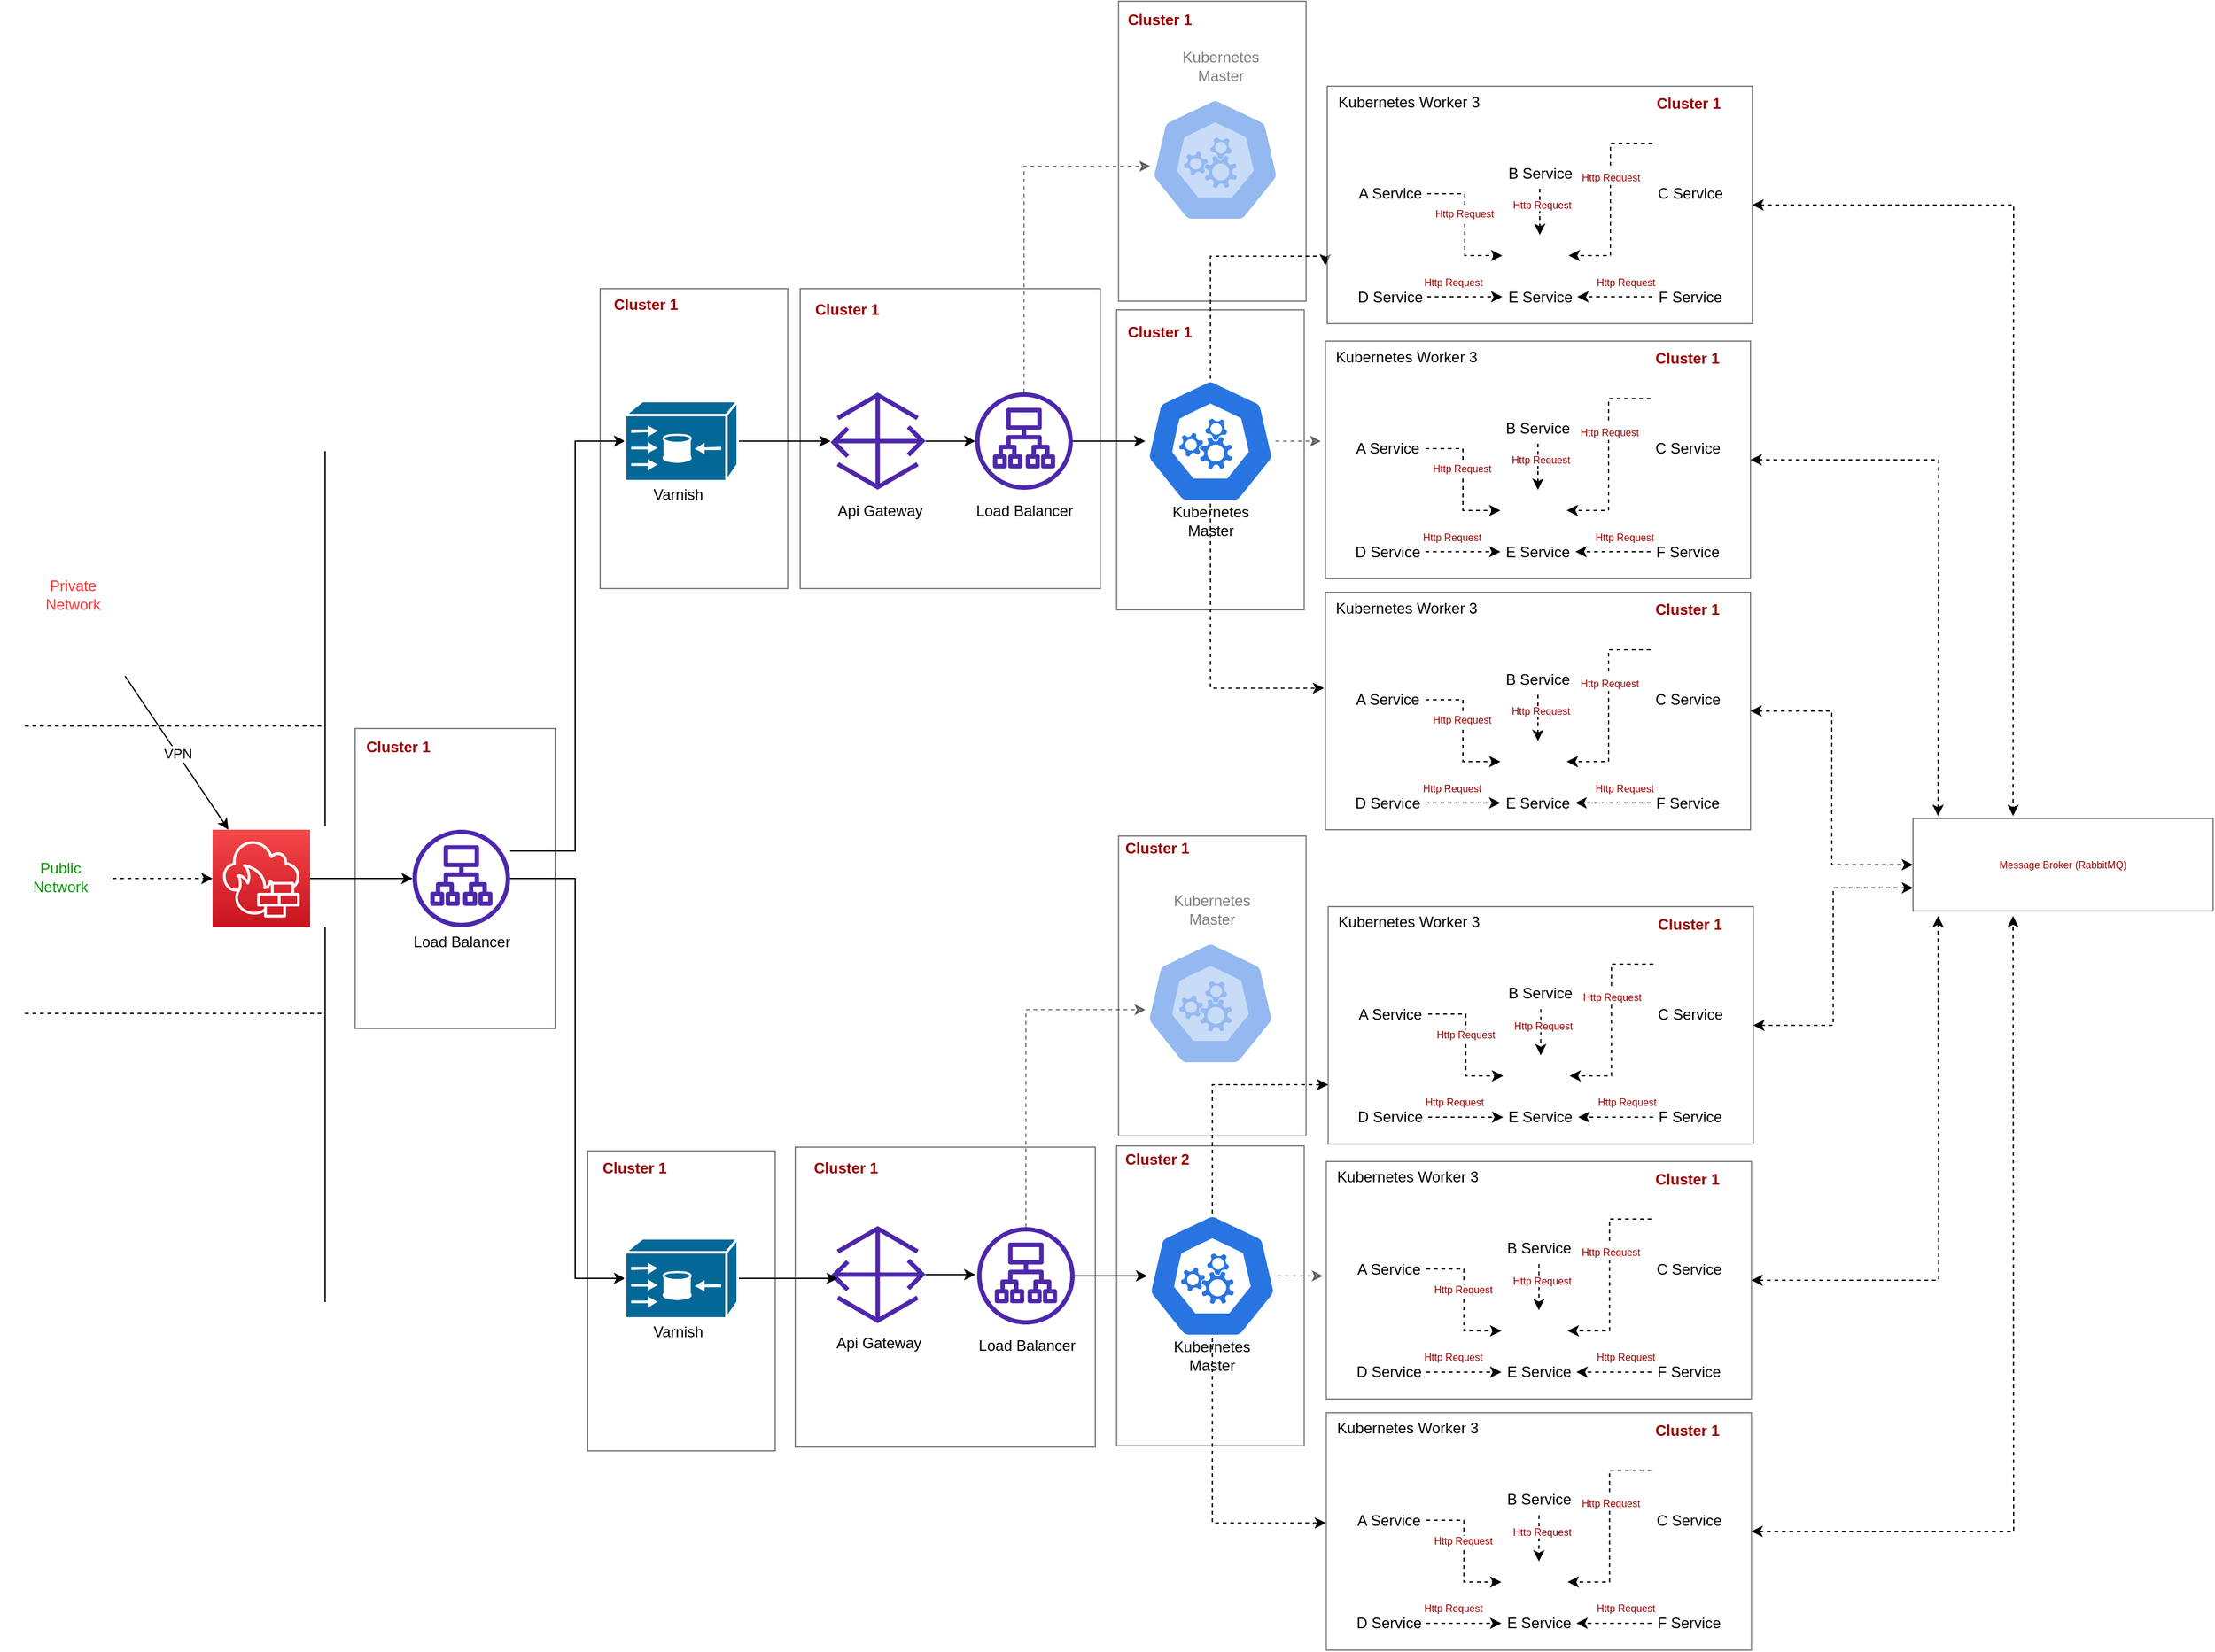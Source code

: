 <mxfile version="15.9.4" type="github">
  <diagram id="GGJGlecIptgATKQmIXUd" name="Page-1">
    <mxGraphModel dx="3997" dy="802" grid="1" gridSize="10" guides="1" tooltips="1" connect="1" arrows="1" fold="1" page="1" pageScale="1" pageWidth="2500" pageHeight="2000" math="0" shadow="0">
      <root>
        <mxCell id="0" />
        <mxCell id="1" parent="0" />
        <mxCell id="FACWqjkW_qxCXSEoUD48-203" value="" style="rounded=0;whiteSpace=wrap;html=1;labelBorderColor=none;fontColor=#FF3333;opacity=50;" vertex="1" parent="1">
          <mxGeometry x="274" y="920" width="160" height="240" as="geometry" />
        </mxCell>
        <mxCell id="FACWqjkW_qxCXSEoUD48-193" value="" style="rounded=0;whiteSpace=wrap;html=1;labelBorderColor=none;fontColor=#FF3333;opacity=50;" vertex="1" parent="1">
          <mxGeometry x="626" y="1255" width="240" height="240" as="geometry" />
        </mxCell>
        <mxCell id="FACWqjkW_qxCXSEoUD48-191" value="" style="rounded=0;whiteSpace=wrap;html=1;labelBorderColor=none;fontColor=#FF3333;opacity=50;" vertex="1" parent="1">
          <mxGeometry x="630" y="568" width="240" height="240" as="geometry" />
        </mxCell>
        <mxCell id="FACWqjkW_qxCXSEoUD48-187" value="" style="rounded=0;whiteSpace=wrap;html=1;labelBorderColor=none;fontColor=#FF3333;opacity=50;" vertex="1" parent="1">
          <mxGeometry x="883.09" y="585" width="150" height="240" as="geometry" />
        </mxCell>
        <mxCell id="FACWqjkW_qxCXSEoUD48-188" value="" style="rounded=0;whiteSpace=wrap;html=1;labelBorderColor=none;fontColor=#FF3333;opacity=50;" vertex="1" parent="1">
          <mxGeometry x="884.58" y="338" width="150" height="240" as="geometry" />
        </mxCell>
        <mxCell id="FACWqjkW_qxCXSEoUD48-184" value="" style="rounded=0;whiteSpace=wrap;html=1;labelBorderColor=none;fontColor=#FF3333;opacity=50;" vertex="1" parent="1">
          <mxGeometry x="470.0" y="568" width="150" height="240" as="geometry" />
        </mxCell>
        <mxCell id="FACWqjkW_qxCXSEoUD48-182" value="" style="rounded=0;whiteSpace=wrap;html=1;labelBorderColor=none;fontColor=#FF3333;opacity=50;" vertex="1" parent="1">
          <mxGeometry x="460.0" y="1258" width="150" height="240" as="geometry" />
        </mxCell>
        <mxCell id="FACWqjkW_qxCXSEoUD48-177" value="" style="rounded=0;whiteSpace=wrap;html=1;labelBorderColor=none;fontColor=#FF3333;opacity=50;" vertex="1" parent="1">
          <mxGeometry x="884.59" y="1006" width="150" height="240" as="geometry" />
        </mxCell>
        <mxCell id="FACWqjkW_qxCXSEoUD48-176" value="X" style="rounded=0;whiteSpace=wrap;html=1;labelBorderColor=none;fontColor=#FF3333;opacity=50;shadow=0;" vertex="1" parent="1">
          <mxGeometry x="883.09" y="1254" width="150" height="240" as="geometry" />
        </mxCell>
        <mxCell id="FACWqjkW_qxCXSEoUD48-42" style="edgeStyle=orthogonalEdgeStyle;rounded=0;orthogonalLoop=1;jettySize=auto;html=1;fontColor=#FF3333;" edge="1" parent="1" source="FACWqjkW_qxCXSEoUD48-1" target="FACWqjkW_qxCXSEoUD48-15">
          <mxGeometry relative="1" as="geometry">
            <Array as="points">
              <mxPoint x="450" y="1040" />
              <mxPoint x="450" y="1360" />
            </Array>
          </mxGeometry>
        </mxCell>
        <mxCell id="FACWqjkW_qxCXSEoUD48-44" style="edgeStyle=orthogonalEdgeStyle;rounded=0;orthogonalLoop=1;jettySize=auto;html=1;fontColor=#FF3333;" edge="1" parent="1" source="FACWqjkW_qxCXSEoUD48-1" target="FACWqjkW_qxCXSEoUD48-43">
          <mxGeometry relative="1" as="geometry">
            <Array as="points">
              <mxPoint x="450" y="1018" />
              <mxPoint x="450" y="690" />
            </Array>
          </mxGeometry>
        </mxCell>
        <mxCell id="FACWqjkW_qxCXSEoUD48-1" value="" style="sketch=0;outlineConnect=0;fontColor=#232F3E;gradientColor=none;fillColor=#4D27AA;strokeColor=none;dashed=0;verticalLabelPosition=bottom;verticalAlign=top;align=center;html=1;fontSize=12;fontStyle=0;aspect=fixed;pointerEvents=1;shape=mxgraph.aws4.application_load_balancer;" vertex="1" parent="1">
          <mxGeometry x="320" y="1001" width="78" height="78" as="geometry" />
        </mxCell>
        <mxCell id="FACWqjkW_qxCXSEoUD48-2" value="Load Balancer" style="text;html=1;strokeColor=none;fillColor=none;align=center;verticalAlign=middle;whiteSpace=wrap;rounded=0;" vertex="1" parent="1">
          <mxGeometry x="310.75" y="1066" width="96.5" height="50" as="geometry" />
        </mxCell>
        <mxCell id="FACWqjkW_qxCXSEoUD48-49" style="edgeStyle=orthogonalEdgeStyle;rounded=0;orthogonalLoop=1;jettySize=auto;html=1;entryX=0;entryY=0.5;entryDx=0;entryDy=0;entryPerimeter=0;fontColor=#FF3333;" edge="1" parent="1" source="FACWqjkW_qxCXSEoUD48-4" target="FACWqjkW_qxCXSEoUD48-48">
          <mxGeometry relative="1" as="geometry" />
        </mxCell>
        <mxCell id="FACWqjkW_qxCXSEoUD48-4" value="" style="sketch=0;outlineConnect=0;fontColor=#232F3E;gradientColor=none;fillColor=#4D27AA;strokeColor=none;dashed=0;verticalLabelPosition=bottom;verticalAlign=top;align=center;html=1;fontSize=12;fontStyle=0;aspect=fixed;pointerEvents=1;shape=mxgraph.aws4.gateway;" vertex="1" parent="1">
          <mxGeometry x="654.25" y="651" width="76" height="78" as="geometry" />
        </mxCell>
        <mxCell id="FACWqjkW_qxCXSEoUD48-5" value="Api Gateway" style="text;html=1;strokeColor=none;fillColor=none;align=center;verticalAlign=middle;whiteSpace=wrap;rounded=0;" vertex="1" parent="1">
          <mxGeometry x="640" y="721" width="107.5" height="50" as="geometry" />
        </mxCell>
        <mxCell id="FACWqjkW_qxCXSEoUD48-54" style="edgeStyle=orthogonalEdgeStyle;rounded=0;orthogonalLoop=1;jettySize=auto;html=1;fontColor=#FF3333;" edge="1" parent="1" source="FACWqjkW_qxCXSEoUD48-6">
          <mxGeometry relative="1" as="geometry">
            <mxPoint x="770" y="1357" as="targetPoint" />
          </mxGeometry>
        </mxCell>
        <mxCell id="FACWqjkW_qxCXSEoUD48-6" value="" style="sketch=0;outlineConnect=0;fontColor=#232F3E;gradientColor=none;fillColor=#4D27AA;strokeColor=none;dashed=0;verticalLabelPosition=bottom;verticalAlign=top;align=center;html=1;fontSize=12;fontStyle=0;aspect=fixed;pointerEvents=1;shape=mxgraph.aws4.gateway;" vertex="1" parent="1">
          <mxGeometry x="654.25" y="1318" width="76" height="78" as="geometry" />
        </mxCell>
        <mxCell id="FACWqjkW_qxCXSEoUD48-7" value="Api Gateway" style="text;html=1;strokeColor=none;fillColor=none;align=center;verticalAlign=middle;whiteSpace=wrap;rounded=0;" vertex="1" parent="1">
          <mxGeometry x="638.5" y="1387" width="107.5" height="50" as="geometry" />
        </mxCell>
        <mxCell id="FACWqjkW_qxCXSEoUD48-47" style="edgeStyle=orthogonalEdgeStyle;rounded=0;orthogonalLoop=1;jettySize=auto;html=1;entryX=0.076;entryY=0.539;entryDx=0;entryDy=0;entryPerimeter=0;fontColor=#FF3333;" edge="1" parent="1" source="FACWqjkW_qxCXSEoUD48-15" target="FACWqjkW_qxCXSEoUD48-6">
          <mxGeometry relative="1" as="geometry" />
        </mxCell>
        <mxCell id="FACWqjkW_qxCXSEoUD48-15" value="" style="shape=mxgraph.cisco.directors.content_engine_(cache_director);html=1;pointerEvents=1;dashed=0;fillColor=#036897;strokeColor=#ffffff;strokeWidth=2;verticalLabelPosition=bottom;verticalAlign=top;align=center;outlineConnect=0;" vertex="1" parent="1">
          <mxGeometry x="490" y="1328" width="90" height="64" as="geometry" />
        </mxCell>
        <mxCell id="FACWqjkW_qxCXSEoUD48-16" value="Varnish" style="text;html=1;strokeColor=none;fillColor=none;align=center;verticalAlign=middle;whiteSpace=wrap;rounded=0;" vertex="1" parent="1">
          <mxGeometry x="483.5" y="1378" width="96.5" height="50" as="geometry" />
        </mxCell>
        <mxCell id="FACWqjkW_qxCXSEoUD48-37" style="edgeStyle=orthogonalEdgeStyle;rounded=0;orthogonalLoop=1;jettySize=auto;html=1;fontColor=#FF3333;" edge="1" parent="1" source="FACWqjkW_qxCXSEoUD48-22" target="FACWqjkW_qxCXSEoUD48-1">
          <mxGeometry relative="1" as="geometry" />
        </mxCell>
        <mxCell id="FACWqjkW_qxCXSEoUD48-22" value="" style="sketch=0;points=[[0,0,0],[0.25,0,0],[0.5,0,0],[0.75,0,0],[1,0,0],[0,1,0],[0.25,1,0],[0.5,1,0],[0.75,1,0],[1,1,0],[0,0.25,0],[0,0.5,0],[0,0.75,0],[1,0.25,0],[1,0.5,0],[1,0.75,0]];outlineConnect=0;fontColor=#232F3E;gradientColor=#F54749;gradientDirection=north;fillColor=#C7131F;strokeColor=#ffffff;dashed=0;verticalLabelPosition=bottom;verticalAlign=top;align=center;html=1;fontSize=12;fontStyle=0;aspect=fixed;shape=mxgraph.aws4.resourceIcon;resIcon=mxgraph.aws4.network_firewall;" vertex="1" parent="1">
          <mxGeometry x="160" y="1001" width="78" height="78" as="geometry" />
        </mxCell>
        <mxCell id="FACWqjkW_qxCXSEoUD48-25" value="" style="endArrow=none;dashed=1;html=1;rounded=0;" edge="1" parent="1">
          <mxGeometry width="50" height="50" relative="1" as="geometry">
            <mxPoint x="10" y="918" as="sourcePoint" />
            <mxPoint x="250" y="918" as="targetPoint" />
          </mxGeometry>
        </mxCell>
        <mxCell id="FACWqjkW_qxCXSEoUD48-26" value="" style="endArrow=none;dashed=1;html=1;rounded=0;" edge="1" parent="1">
          <mxGeometry width="50" height="50" relative="1" as="geometry">
            <mxPoint x="10" y="1148" as="sourcePoint" />
            <mxPoint x="250" y="1148" as="targetPoint" />
          </mxGeometry>
        </mxCell>
        <mxCell id="FACWqjkW_qxCXSEoUD48-27" value="Private&lt;br&gt;Network" style="text;html=1;strokeColor=none;fillColor=none;align=center;verticalAlign=middle;whiteSpace=wrap;rounded=0;fontColor=#FF3333;" vertex="1" parent="1">
          <mxGeometry y="788" width="96.5" height="50" as="geometry" />
        </mxCell>
        <mxCell id="FACWqjkW_qxCXSEoUD48-28" value="Public&lt;br&gt;Network" style="text;html=1;strokeColor=none;fillColor=none;align=center;verticalAlign=middle;whiteSpace=wrap;rounded=0;fontColor=#009900;" vertex="1" parent="1">
          <mxGeometry x="-10" y="1014" width="96.5" height="50" as="geometry" />
        </mxCell>
        <mxCell id="FACWqjkW_qxCXSEoUD48-30" value="" style="endArrow=classic;html=1;rounded=0;" edge="1" parent="1" target="FACWqjkW_qxCXSEoUD48-22">
          <mxGeometry relative="1" as="geometry">
            <mxPoint x="90" y="878" as="sourcePoint" />
            <mxPoint x="250" y="878" as="targetPoint" />
          </mxGeometry>
        </mxCell>
        <mxCell id="FACWqjkW_qxCXSEoUD48-31" value="VPN" style="edgeLabel;resizable=0;html=1;align=center;verticalAlign=middle;" connectable="0" vertex="1" parent="FACWqjkW_qxCXSEoUD48-30">
          <mxGeometry relative="1" as="geometry" />
        </mxCell>
        <mxCell id="FACWqjkW_qxCXSEoUD48-33" value="" style="endArrow=none;html=1;rounded=0;fontColor=#FF3333;" edge="1" parent="1">
          <mxGeometry width="50" height="50" relative="1" as="geometry">
            <mxPoint x="250" y="998" as="sourcePoint" />
            <mxPoint x="250" y="698" as="targetPoint" />
          </mxGeometry>
        </mxCell>
        <mxCell id="FACWqjkW_qxCXSEoUD48-34" value="" style="endArrow=none;html=1;rounded=0;fontColor=#FF3333;" edge="1" parent="1">
          <mxGeometry width="50" height="50" relative="1" as="geometry">
            <mxPoint x="250" y="1379" as="sourcePoint" />
            <mxPoint x="250" y="1079" as="targetPoint" />
          </mxGeometry>
        </mxCell>
        <mxCell id="FACWqjkW_qxCXSEoUD48-46" style="edgeStyle=orthogonalEdgeStyle;rounded=0;orthogonalLoop=1;jettySize=auto;html=1;fontColor=#FF3333;" edge="1" parent="1" source="FACWqjkW_qxCXSEoUD48-43" target="FACWqjkW_qxCXSEoUD48-4">
          <mxGeometry relative="1" as="geometry" />
        </mxCell>
        <mxCell id="FACWqjkW_qxCXSEoUD48-43" value="" style="shape=mxgraph.cisco.directors.content_engine_(cache_director);html=1;pointerEvents=1;dashed=0;fillColor=#036897;strokeColor=#ffffff;strokeWidth=2;verticalLabelPosition=bottom;verticalAlign=top;align=center;outlineConnect=0;" vertex="1" parent="1">
          <mxGeometry x="490" y="658" width="90" height="64" as="geometry" />
        </mxCell>
        <mxCell id="FACWqjkW_qxCXSEoUD48-45" value="Varnish" style="text;html=1;strokeColor=none;fillColor=none;align=center;verticalAlign=middle;whiteSpace=wrap;rounded=0;" vertex="1" parent="1">
          <mxGeometry x="483.5" y="708" width="96.5" height="50" as="geometry" />
        </mxCell>
        <mxCell id="FACWqjkW_qxCXSEoUD48-63" style="edgeStyle=orthogonalEdgeStyle;rounded=0;orthogonalLoop=1;jettySize=auto;html=1;fontColor=#FF3333;" edge="1" parent="1" source="FACWqjkW_qxCXSEoUD48-48" target="FACWqjkW_qxCXSEoUD48-58">
          <mxGeometry relative="1" as="geometry" />
        </mxCell>
        <mxCell id="FACWqjkW_qxCXSEoUD48-72" style="edgeStyle=orthogonalEdgeStyle;orthogonalLoop=1;jettySize=auto;html=1;entryX=0.002;entryY=0.55;entryDx=0;entryDy=0;entryPerimeter=0;fontColor=#FF3333;textOpacity=50;opacity=50;rounded=0;strokeColor=default;dashed=1;" edge="1" parent="1" source="FACWqjkW_qxCXSEoUD48-48" target="FACWqjkW_qxCXSEoUD48-70">
          <mxGeometry relative="1" as="geometry">
            <Array as="points">
              <mxPoint x="809" y="470" />
            </Array>
          </mxGeometry>
        </mxCell>
        <mxCell id="FACWqjkW_qxCXSEoUD48-48" value="" style="sketch=0;outlineConnect=0;fontColor=#232F3E;gradientColor=none;fillColor=#4D27AA;strokeColor=none;dashed=0;verticalLabelPosition=bottom;verticalAlign=top;align=center;html=1;fontSize=12;fontStyle=0;aspect=fixed;pointerEvents=1;shape=mxgraph.aws4.application_load_balancer;" vertex="1" parent="1">
          <mxGeometry x="770" y="651" width="78" height="78" as="geometry" />
        </mxCell>
        <mxCell id="FACWqjkW_qxCXSEoUD48-50" value="Load Balancer" style="text;html=1;strokeColor=none;fillColor=none;align=center;verticalAlign=middle;whiteSpace=wrap;rounded=0;" vertex="1" parent="1">
          <mxGeometry x="761" y="721" width="96.5" height="50" as="geometry" />
        </mxCell>
        <mxCell id="FACWqjkW_qxCXSEoUD48-77" style="edgeStyle=orthogonalEdgeStyle;rounded=0;orthogonalLoop=1;jettySize=auto;html=1;entryX=-0.01;entryY=0.448;entryDx=0;entryDy=0;entryPerimeter=0;dashed=1;fontColor=#FF3333;strokeColor=default;opacity=50;" edge="1" parent="1" source="FACWqjkW_qxCXSEoUD48-58">
          <mxGeometry relative="1" as="geometry">
            <mxPoint x="1046.6" y="690.12" as="targetPoint" />
          </mxGeometry>
        </mxCell>
        <mxCell id="FACWqjkW_qxCXSEoUD48-78" style="edgeStyle=orthogonalEdgeStyle;rounded=0;orthogonalLoop=1;jettySize=auto;html=1;entryX=0;entryY=0.75;entryDx=0;entryDy=0;dashed=1;fontColor=#FF3333;strokeColor=default;" edge="1" parent="1" source="FACWqjkW_qxCXSEoUD48-58">
          <mxGeometry relative="1" as="geometry">
            <mxPoint x="1050" y="549.5" as="targetPoint" />
            <Array as="points">
              <mxPoint x="958" y="542" />
            </Array>
          </mxGeometry>
        </mxCell>
        <mxCell id="FACWqjkW_qxCXSEoUD48-79" style="edgeStyle=orthogonalEdgeStyle;rounded=0;orthogonalLoop=1;jettySize=auto;html=1;entryX=-0.003;entryY=0.409;entryDx=0;entryDy=0;entryPerimeter=0;dashed=1;fontColor=#FF3333;strokeColor=default;" edge="1" parent="1" source="FACWqjkW_qxCXSEoUD48-58">
          <mxGeometry relative="1" as="geometry">
            <mxPoint x="1048.98" y="887.71" as="targetPoint" />
            <Array as="points">
              <mxPoint x="958" y="888" />
            </Array>
          </mxGeometry>
        </mxCell>
        <mxCell id="FACWqjkW_qxCXSEoUD48-58" value="" style="sketch=0;html=1;dashed=0;whitespace=wrap;fillColor=#2875E2;strokeColor=#ffffff;points=[[0.005,0.63,0],[0.1,0.2,0],[0.9,0.2,0],[0.5,0,0],[0.995,0.63,0],[0.72,0.99,0],[0.5,1,0],[0.28,0.99,0]];shape=mxgraph.kubernetes.icon;prIcon=master;labelBorderColor=none;fontColor=#FF3333;" vertex="1" parent="1">
          <mxGeometry x="906" y="640" width="104.17" height="100" as="geometry" />
        </mxCell>
        <mxCell id="FACWqjkW_qxCXSEoUD48-59" value="Kubernetes Master" style="text;html=1;strokeColor=none;fillColor=none;align=center;verticalAlign=middle;whiteSpace=wrap;rounded=0;" vertex="1" parent="1">
          <mxGeometry x="909.84" y="729" width="96.5" height="50" as="geometry" />
        </mxCell>
        <mxCell id="FACWqjkW_qxCXSEoUD48-70" value="" style="sketch=0;html=1;dashed=0;whitespace=wrap;fillColor=#2875E2;strokeColor=#ffffff;points=[[0.005,0.63,0],[0.1,0.2,0],[0.9,0.2,0],[0.5,0,0],[0.995,0.63,0],[0.72,0.99,0],[0.5,1,0],[0.28,0.99,0]];shape=mxgraph.kubernetes.icon;prIcon=master;labelBorderColor=none;fontColor=#FF3333;opacity=50;textOpacity=50;" vertex="1" parent="1">
          <mxGeometry x="909.84" y="415" width="104.17" height="100" as="geometry" />
        </mxCell>
        <mxCell id="FACWqjkW_qxCXSEoUD48-71" value="Kubernetes Master" style="text;html=1;strokeColor=none;fillColor=none;align=center;verticalAlign=middle;whiteSpace=wrap;rounded=0;opacity=50;textOpacity=50;" vertex="1" parent="1">
          <mxGeometry x="917.51" y="365" width="96.5" height="50" as="geometry" />
        </mxCell>
        <mxCell id="FACWqjkW_qxCXSEoUD48-430" style="edgeStyle=orthogonalEdgeStyle;rounded=0;jumpStyle=none;orthogonalLoop=1;jettySize=auto;html=1;exitX=1;exitY=0.5;exitDx=0;exitDy=0;dashed=1;fontSize=8;fontColor=#990000;strokeColor=default;entryX=0;entryY=0.5;entryDx=0;entryDy=0;startArrow=classic;startFill=1;" edge="1" parent="1" source="FACWqjkW_qxCXSEoUD48-109" target="FACWqjkW_qxCXSEoUD48-428">
          <mxGeometry relative="1" as="geometry">
            <mxPoint x="1430" y="905.75" as="targetPoint" />
          </mxGeometry>
        </mxCell>
        <mxCell id="FACWqjkW_qxCXSEoUD48-109" value="" style="rounded=0;whiteSpace=wrap;html=1;labelBorderColor=none;fontColor=#FF3333;opacity=50;" vertex="1" parent="1">
          <mxGeometry x="1050" y="811" width="340" height="190" as="geometry" />
        </mxCell>
        <mxCell id="FACWqjkW_qxCXSEoUD48-110" value="Kubernetes Worker 3" style="text;html=1;strokeColor=none;fillColor=none;align=center;verticalAlign=middle;whiteSpace=wrap;rounded=0;" vertex="1" parent="1">
          <mxGeometry x="1050" y="811" width="130" height="25" as="geometry" />
        </mxCell>
        <mxCell id="FACWqjkW_qxCXSEoUD48-111" value="" style="shape=image;html=1;verticalAlign=top;verticalLabelPosition=bottom;labelBackgroundColor=#ffffff;imageAspect=0;aspect=fixed;image=https://cdn1.iconfinder.com/data/icons/unicons-line-vol-3/24/docker-128.png;labelBorderColor=none;fontColor=#FF3333;opacity=50;" vertex="1" parent="1">
          <mxGeometry x="1070" y="833" width="60" height="60" as="geometry" />
        </mxCell>
        <mxCell id="FACWqjkW_qxCXSEoUD48-112" value="" style="shape=image;html=1;verticalAlign=top;verticalLabelPosition=bottom;labelBackgroundColor=#ffffff;imageAspect=0;aspect=fixed;image=https://cdn1.iconfinder.com/data/icons/unicons-line-vol-3/24/docker-128.png;labelBorderColor=none;fontColor=#FF3333;opacity=50;" vertex="1" parent="1">
          <mxGeometry x="1190" y="818" width="60" height="60" as="geometry" />
        </mxCell>
        <mxCell id="FACWqjkW_qxCXSEoUD48-214" style="edgeStyle=orthogonalEdgeStyle;rounded=0;orthogonalLoop=1;jettySize=auto;html=1;entryX=1;entryY=0.5;entryDx=0;entryDy=0;dashed=1;fontColor=#990000;strokeColor=default;jumpStyle=none;" edge="1" parent="1" source="FACWqjkW_qxCXSEoUD48-113" target="FACWqjkW_qxCXSEoUD48-115">
          <mxGeometry relative="1" as="geometry" />
        </mxCell>
        <mxCell id="FACWqjkW_qxCXSEoUD48-222" value="&lt;font style=&quot;font-size: 8px&quot;&gt;Http Request&lt;/font&gt;" style="edgeLabel;html=1;align=center;verticalAlign=middle;resizable=0;points=[];fontColor=#990000;" vertex="1" connectable="0" parent="FACWqjkW_qxCXSEoUD48-214">
          <mxGeometry x="-0.249" relative="1" as="geometry">
            <mxPoint as="offset" />
          </mxGeometry>
        </mxCell>
        <mxCell id="FACWqjkW_qxCXSEoUD48-113" value="" style="shape=image;html=1;verticalAlign=top;verticalLabelPosition=bottom;labelBackgroundColor=#ffffff;imageAspect=0;aspect=fixed;image=https://cdn1.iconfinder.com/data/icons/unicons-line-vol-3/24/docker-128.png;labelBorderColor=none;fontColor=#FF3333;opacity=50;" vertex="1" parent="1">
          <mxGeometry x="1310" y="827" width="60" height="60" as="geometry" />
        </mxCell>
        <mxCell id="FACWqjkW_qxCXSEoUD48-114" value="" style="shape=image;html=1;verticalAlign=top;verticalLabelPosition=bottom;labelBackgroundColor=#ffffff;imageAspect=0;aspect=fixed;image=https://cdn1.iconfinder.com/data/icons/unicons-line-vol-3/24/docker-128.png;labelBorderColor=none;fontColor=#FF3333;opacity=50;" vertex="1" parent="1">
          <mxGeometry x="1070" y="918" width="60" height="60" as="geometry" />
        </mxCell>
        <mxCell id="FACWqjkW_qxCXSEoUD48-115" value="" style="shape=image;html=1;verticalAlign=top;verticalLabelPosition=bottom;labelBackgroundColor=#ffffff;imageAspect=0;aspect=fixed;image=https://cdn1.iconfinder.com/data/icons/unicons-line-vol-3/24/docker-128.png;labelBorderColor=none;fontColor=#FF3333;opacity=50;" vertex="1" parent="1">
          <mxGeometry x="1190" y="920" width="53" height="53" as="geometry" />
        </mxCell>
        <mxCell id="FACWqjkW_qxCXSEoUD48-116" value="" style="shape=image;html=1;verticalAlign=top;verticalLabelPosition=bottom;labelBackgroundColor=#ffffff;imageAspect=0;aspect=fixed;image=https://cdn1.iconfinder.com/data/icons/unicons-line-vol-3/24/docker-128.png;labelBorderColor=none;fontColor=#FF3333;opacity=50;" vertex="1" parent="1">
          <mxGeometry x="1310" y="913" width="60" height="60" as="geometry" />
        </mxCell>
        <mxCell id="FACWqjkW_qxCXSEoUD48-216" style="edgeStyle=orthogonalEdgeStyle;rounded=0;orthogonalLoop=1;jettySize=auto;html=1;entryX=0;entryY=0.5;entryDx=0;entryDy=0;dashed=1;fontColor=#990000;strokeColor=default;" edge="1" parent="1" source="FACWqjkW_qxCXSEoUD48-117" target="FACWqjkW_qxCXSEoUD48-115">
          <mxGeometry relative="1" as="geometry" />
        </mxCell>
        <mxCell id="FACWqjkW_qxCXSEoUD48-225" value="Http Request" style="edgeLabel;html=1;align=center;verticalAlign=middle;resizable=0;points=[];fontSize=8;fontColor=#990000;" vertex="1" connectable="0" parent="FACWqjkW_qxCXSEoUD48-216">
          <mxGeometry x="-0.345" y="-1" relative="1" as="geometry">
            <mxPoint y="10" as="offset" />
          </mxGeometry>
        </mxCell>
        <mxCell id="FACWqjkW_qxCXSEoUD48-117" value="A Service" style="text;html=1;strokeColor=none;fillColor=none;align=center;verticalAlign=middle;whiteSpace=wrap;rounded=0;" vertex="1" parent="1">
          <mxGeometry x="1070" y="884.5" width="60" height="25" as="geometry" />
        </mxCell>
        <mxCell id="FACWqjkW_qxCXSEoUD48-220" style="edgeStyle=orthogonalEdgeStyle;rounded=0;orthogonalLoop=1;jettySize=auto;html=1;entryX=0.566;entryY=0.189;entryDx=0;entryDy=0;entryPerimeter=0;dashed=1;fontColor=#990000;strokeColor=default;" edge="1" parent="1" source="FACWqjkW_qxCXSEoUD48-118" target="FACWqjkW_qxCXSEoUD48-115">
          <mxGeometry relative="1" as="geometry" />
        </mxCell>
        <mxCell id="FACWqjkW_qxCXSEoUD48-118" value="B Service" style="text;html=1;strokeColor=none;fillColor=none;align=center;verticalAlign=middle;whiteSpace=wrap;rounded=0;" vertex="1" parent="1">
          <mxGeometry x="1190" y="868" width="60" height="25" as="geometry" />
        </mxCell>
        <mxCell id="FACWqjkW_qxCXSEoUD48-119" value="C Service" style="text;html=1;strokeColor=none;fillColor=none;align=center;verticalAlign=middle;whiteSpace=wrap;rounded=0;" vertex="1" parent="1">
          <mxGeometry x="1310" y="884.5" width="60" height="25" as="geometry" />
        </mxCell>
        <mxCell id="FACWqjkW_qxCXSEoUD48-218" style="edgeStyle=orthogonalEdgeStyle;rounded=0;orthogonalLoop=1;jettySize=auto;html=1;dashed=1;fontColor=#990000;strokeColor=default;" edge="1" parent="1" source="FACWqjkW_qxCXSEoUD48-120" target="FACWqjkW_qxCXSEoUD48-121">
          <mxGeometry relative="1" as="geometry" />
        </mxCell>
        <mxCell id="FACWqjkW_qxCXSEoUD48-224" value="Http Request" style="edgeLabel;html=1;align=center;verticalAlign=middle;resizable=0;points=[];fontSize=8;fontColor=#990000;" vertex="1" connectable="0" parent="FACWqjkW_qxCXSEoUD48-218">
          <mxGeometry x="-0.309" relative="1" as="geometry">
            <mxPoint y="-12" as="offset" />
          </mxGeometry>
        </mxCell>
        <mxCell id="FACWqjkW_qxCXSEoUD48-120" value="D Service" style="text;html=1;strokeColor=none;fillColor=none;align=center;verticalAlign=middle;whiteSpace=wrap;rounded=0;" vertex="1" parent="1">
          <mxGeometry x="1070" y="967" width="60" height="25" as="geometry" />
        </mxCell>
        <mxCell id="FACWqjkW_qxCXSEoUD48-121" value="E Service" style="text;html=1;strokeColor=none;fillColor=none;align=center;verticalAlign=middle;whiteSpace=wrap;rounded=0;" vertex="1" parent="1">
          <mxGeometry x="1190" y="967" width="60" height="25" as="geometry" />
        </mxCell>
        <mxCell id="FACWqjkW_qxCXSEoUD48-221" style="edgeStyle=orthogonalEdgeStyle;rounded=0;orthogonalLoop=1;jettySize=auto;html=1;entryX=1;entryY=0.5;entryDx=0;entryDy=0;dashed=1;fontColor=#990000;strokeColor=default;" edge="1" parent="1" source="FACWqjkW_qxCXSEoUD48-122" target="FACWqjkW_qxCXSEoUD48-121">
          <mxGeometry relative="1" as="geometry" />
        </mxCell>
        <mxCell id="FACWqjkW_qxCXSEoUD48-223" value="Http Request" style="edgeLabel;html=1;align=center;verticalAlign=middle;resizable=0;points=[];fontSize=8;fontColor=#990000;" vertex="1" connectable="0" parent="FACWqjkW_qxCXSEoUD48-221">
          <mxGeometry x="-0.277" y="1" relative="1" as="geometry">
            <mxPoint y="-13" as="offset" />
          </mxGeometry>
        </mxCell>
        <mxCell id="FACWqjkW_qxCXSEoUD48-122" value="F Service" style="text;html=1;strokeColor=none;fillColor=none;align=center;verticalAlign=middle;whiteSpace=wrap;rounded=0;" vertex="1" parent="1">
          <mxGeometry x="1310" y="967" width="60" height="25" as="geometry" />
        </mxCell>
        <mxCell id="FACWqjkW_qxCXSEoUD48-123" style="edgeStyle=orthogonalEdgeStyle;rounded=0;orthogonalLoop=1;jettySize=auto;html=1;fontColor=#FF3333;" edge="1" parent="1" source="FACWqjkW_qxCXSEoUD48-125" target="FACWqjkW_qxCXSEoUD48-130">
          <mxGeometry relative="1" as="geometry" />
        </mxCell>
        <mxCell id="FACWqjkW_qxCXSEoUD48-124" style="edgeStyle=orthogonalEdgeStyle;orthogonalLoop=1;jettySize=auto;html=1;entryX=0.002;entryY=0.55;entryDx=0;entryDy=0;entryPerimeter=0;fontColor=#FF3333;textOpacity=50;opacity=50;rounded=0;strokeColor=default;dashed=1;" edge="1" parent="1" source="FACWqjkW_qxCXSEoUD48-125" target="FACWqjkW_qxCXSEoUD48-132">
          <mxGeometry relative="1" as="geometry">
            <Array as="points">
              <mxPoint x="810" y="1145" />
            </Array>
          </mxGeometry>
        </mxCell>
        <mxCell id="FACWqjkW_qxCXSEoUD48-125" value="" style="sketch=0;outlineConnect=0;fontColor=#232F3E;gradientColor=none;fillColor=#4D27AA;strokeColor=none;dashed=0;verticalLabelPosition=bottom;verticalAlign=top;align=center;html=1;fontSize=12;fontStyle=0;aspect=fixed;pointerEvents=1;shape=mxgraph.aws4.application_load_balancer;" vertex="1" parent="1">
          <mxGeometry x="771.5" y="1319" width="78" height="78" as="geometry" />
        </mxCell>
        <mxCell id="FACWqjkW_qxCXSEoUD48-126" value="Load Balancer" style="text;html=1;strokeColor=none;fillColor=none;align=center;verticalAlign=middle;whiteSpace=wrap;rounded=0;" vertex="1" parent="1">
          <mxGeometry x="762.5" y="1389" width="96.5" height="50" as="geometry" />
        </mxCell>
        <mxCell id="FACWqjkW_qxCXSEoUD48-127" style="edgeStyle=orthogonalEdgeStyle;rounded=0;orthogonalLoop=1;jettySize=auto;html=1;entryX=-0.01;entryY=0.448;entryDx=0;entryDy=0;entryPerimeter=0;dashed=1;fontColor=#FF3333;strokeColor=default;opacity=50;" edge="1" parent="1" source="FACWqjkW_qxCXSEoUD48-130">
          <mxGeometry relative="1" as="geometry">
            <mxPoint x="1048.1" y="1358.12" as="targetPoint" />
          </mxGeometry>
        </mxCell>
        <mxCell id="FACWqjkW_qxCXSEoUD48-129" style="edgeStyle=orthogonalEdgeStyle;rounded=0;orthogonalLoop=1;jettySize=auto;html=1;entryX=-0.003;entryY=0.409;entryDx=0;entryDy=0;entryPerimeter=0;dashed=1;fontColor=#FF3333;strokeColor=default;" edge="1" parent="1" source="FACWqjkW_qxCXSEoUD48-130">
          <mxGeometry relative="1" as="geometry">
            <mxPoint x="1050.48" y="1555.71" as="targetPoint" />
            <Array as="points">
              <mxPoint x="959.5" y="1556" />
            </Array>
          </mxGeometry>
        </mxCell>
        <mxCell id="FACWqjkW_qxCXSEoUD48-427" style="edgeStyle=orthogonalEdgeStyle;rounded=0;jumpStyle=none;orthogonalLoop=1;jettySize=auto;html=1;entryX=0;entryY=0.75;entryDx=0;entryDy=0;dashed=1;fontSize=8;fontColor=#990000;strokeColor=default;" edge="1" parent="1" source="FACWqjkW_qxCXSEoUD48-130" target="FACWqjkW_qxCXSEoUD48-402">
          <mxGeometry relative="1" as="geometry">
            <Array as="points">
              <mxPoint x="960" y="1205" />
            </Array>
          </mxGeometry>
        </mxCell>
        <mxCell id="FACWqjkW_qxCXSEoUD48-130" value="" style="sketch=0;html=1;dashed=0;whitespace=wrap;fillColor=#2875E2;strokeColor=#ffffff;points=[[0.005,0.63,0],[0.1,0.2,0],[0.9,0.2,0],[0.5,0,0],[0.995,0.63,0],[0.72,0.99,0],[0.5,1,0],[0.28,0.99,0]];shape=mxgraph.kubernetes.icon;prIcon=master;labelBorderColor=none;fontColor=#FF3333;" vertex="1" parent="1">
          <mxGeometry x="907.5" y="1308" width="104.17" height="100" as="geometry" />
        </mxCell>
        <mxCell id="FACWqjkW_qxCXSEoUD48-131" value="Kubernetes Master" style="text;html=1;strokeColor=none;fillColor=none;align=center;verticalAlign=middle;whiteSpace=wrap;rounded=0;" vertex="1" parent="1">
          <mxGeometry x="911.34" y="1397" width="96.5" height="50" as="geometry" />
        </mxCell>
        <mxCell id="FACWqjkW_qxCXSEoUD48-132" value="" style="sketch=0;html=1;dashed=0;whitespace=wrap;fillColor=#2875E2;strokeColor=#ffffff;points=[[0.005,0.63,0],[0.1,0.2,0],[0.9,0.2,0],[0.5,0,0],[0.995,0.63,0],[0.72,0.99,0],[0.5,1,0],[0.28,0.99,0]];shape=mxgraph.kubernetes.icon;prIcon=master;labelBorderColor=none;fontColor=#FF3333;opacity=50;textOpacity=50;" vertex="1" parent="1">
          <mxGeometry x="906.01" y="1090" width="104.17" height="100" as="geometry" />
        </mxCell>
        <mxCell id="FACWqjkW_qxCXSEoUD48-133" value="Kubernetes Master" style="text;html=1;strokeColor=none;fillColor=none;align=center;verticalAlign=middle;whiteSpace=wrap;rounded=0;opacity=50;textOpacity=50;" vertex="1" parent="1">
          <mxGeometry x="911.33" y="1040" width="96.5" height="50" as="geometry" />
        </mxCell>
        <mxCell id="FACWqjkW_qxCXSEoUD48-180" value="&lt;b&gt;&lt;font color=&quot;#990000&quot;&gt;Cluster 1&lt;/font&gt;&lt;/b&gt;" style="text;html=1;strokeColor=none;fillColor=none;align=left;verticalAlign=middle;whiteSpace=wrap;rounded=0;" vertex="1" parent="1">
          <mxGeometry x="887.59" y="1009" width="65.41" height="14" as="geometry" />
        </mxCell>
        <mxCell id="FACWqjkW_qxCXSEoUD48-181" value="&lt;b&gt;&lt;font color=&quot;#990000&quot;&gt;Cluster 2&lt;/font&gt;&lt;/b&gt;" style="text;html=1;strokeColor=none;fillColor=none;align=left;verticalAlign=middle;whiteSpace=wrap;rounded=0;" vertex="1" parent="1">
          <mxGeometry x="887.59" y="1258" width="65.41" height="14" as="geometry" />
        </mxCell>
        <mxCell id="FACWqjkW_qxCXSEoUD48-183" value="&lt;b&gt;&lt;font color=&quot;#990000&quot;&gt;Cluster 1&lt;/font&gt;&lt;/b&gt;" style="text;html=1;strokeColor=none;fillColor=none;align=left;verticalAlign=middle;whiteSpace=wrap;rounded=0;" vertex="1" parent="1">
          <mxGeometry x="470.0" y="1265" width="65.41" height="14" as="geometry" />
        </mxCell>
        <mxCell id="FACWqjkW_qxCXSEoUD48-185" value="&lt;b&gt;&lt;font color=&quot;#990000&quot;&gt;Cluster 1&lt;/font&gt;&lt;/b&gt;" style="text;html=1;strokeColor=none;fillColor=none;align=left;verticalAlign=middle;whiteSpace=wrap;rounded=0;" vertex="1" parent="1">
          <mxGeometry x="479.0" y="574" width="65.41" height="14" as="geometry" />
        </mxCell>
        <mxCell id="FACWqjkW_qxCXSEoUD48-189" value="&lt;b&gt;&lt;font color=&quot;#990000&quot;&gt;Cluster 1&lt;/font&gt;&lt;/b&gt;" style="text;html=1;strokeColor=none;fillColor=none;align=left;verticalAlign=middle;whiteSpace=wrap;rounded=0;" vertex="1" parent="1">
          <mxGeometry x="889.59" y="346" width="65.41" height="14" as="geometry" />
        </mxCell>
        <mxCell id="FACWqjkW_qxCXSEoUD48-190" value="&lt;b&gt;&lt;font color=&quot;#990000&quot;&gt;Cluster 1&lt;/font&gt;&lt;/b&gt;" style="text;html=1;strokeColor=none;fillColor=none;align=left;verticalAlign=middle;whiteSpace=wrap;rounded=0;" vertex="1" parent="1">
          <mxGeometry x="889.59" y="596" width="65.41" height="14" as="geometry" />
        </mxCell>
        <mxCell id="FACWqjkW_qxCXSEoUD48-192" value="&lt;b&gt;&lt;font color=&quot;#990000&quot;&gt;Cluster 1&lt;/font&gt;&lt;/b&gt;" style="text;html=1;strokeColor=none;fillColor=none;align=left;verticalAlign=middle;whiteSpace=wrap;rounded=0;" vertex="1" parent="1">
          <mxGeometry x="640" y="578" width="65.41" height="14" as="geometry" />
        </mxCell>
        <mxCell id="FACWqjkW_qxCXSEoUD48-194" value="&lt;b&gt;&lt;font color=&quot;#990000&quot;&gt;Cluster 1&lt;/font&gt;&lt;/b&gt;" style="text;html=1;strokeColor=none;fillColor=none;align=left;verticalAlign=middle;whiteSpace=wrap;rounded=0;" vertex="1" parent="1">
          <mxGeometry x="638.5" y="1265" width="65.41" height="14" as="geometry" />
        </mxCell>
        <mxCell id="FACWqjkW_qxCXSEoUD48-195" value="" style="endArrow=classic;html=1;rounded=0;dashed=1;fontColor=#990000;strokeColor=default;entryX=0;entryY=0.5;entryDx=0;entryDy=0;entryPerimeter=0;" edge="1" parent="1" target="FACWqjkW_qxCXSEoUD48-22">
          <mxGeometry width="50" height="50" relative="1" as="geometry">
            <mxPoint x="80" y="1040" as="sourcePoint" />
            <mxPoint x="110" y="1023" as="targetPoint" />
          </mxGeometry>
        </mxCell>
        <mxCell id="FACWqjkW_qxCXSEoUD48-199" value="&lt;b&gt;&lt;font color=&quot;#990000&quot;&gt;Cluster 1&lt;/font&gt;&lt;/b&gt;" style="text;html=1;strokeColor=none;fillColor=none;align=left;verticalAlign=middle;whiteSpace=wrap;rounded=0;" vertex="1" parent="1">
          <mxGeometry x="1311.5" y="818" width="65.41" height="14" as="geometry" />
        </mxCell>
        <mxCell id="FACWqjkW_qxCXSEoUD48-204" value="&lt;b&gt;&lt;font color=&quot;#990000&quot;&gt;Cluster 1&lt;/font&gt;&lt;/b&gt;" style="text;html=1;strokeColor=none;fillColor=none;align=left;verticalAlign=middle;whiteSpace=wrap;rounded=0;" vertex="1" parent="1">
          <mxGeometry x="281.0" y="928" width="65.41" height="14" as="geometry" />
        </mxCell>
        <mxCell id="FACWqjkW_qxCXSEoUD48-226" value="Http Request" style="edgeLabel;html=1;align=center;verticalAlign=middle;resizable=0;points=[];fontSize=8;fontColor=#990000;" vertex="1" connectable="0" parent="1">
          <mxGeometry x="1221.5" y="905.998" as="geometry" />
        </mxCell>
        <mxCell id="FACWqjkW_qxCXSEoUD48-432" style="edgeStyle=orthogonalEdgeStyle;rounded=0;jumpStyle=none;orthogonalLoop=1;jettySize=auto;html=1;dashed=1;fontSize=8;fontColor=#990000;strokeColor=default;startArrow=classic;startFill=1;" edge="1" parent="1" source="FACWqjkW_qxCXSEoUD48-227">
          <mxGeometry relative="1" as="geometry">
            <mxPoint x="1540" y="990" as="targetPoint" />
          </mxGeometry>
        </mxCell>
        <mxCell id="FACWqjkW_qxCXSEoUD48-227" value="" style="rounded=0;whiteSpace=wrap;html=1;labelBorderColor=none;fontColor=#FF3333;opacity=50;" vertex="1" parent="1">
          <mxGeometry x="1050" y="610" width="340" height="190" as="geometry" />
        </mxCell>
        <mxCell id="FACWqjkW_qxCXSEoUD48-228" value="Kubernetes Worker 3" style="text;html=1;strokeColor=none;fillColor=none;align=center;verticalAlign=middle;whiteSpace=wrap;rounded=0;" vertex="1" parent="1">
          <mxGeometry x="1050" y="610" width="130" height="25" as="geometry" />
        </mxCell>
        <mxCell id="FACWqjkW_qxCXSEoUD48-229" value="" style="shape=image;html=1;verticalAlign=top;verticalLabelPosition=bottom;labelBackgroundColor=#ffffff;imageAspect=0;aspect=fixed;image=https://cdn1.iconfinder.com/data/icons/unicons-line-vol-3/24/docker-128.png;labelBorderColor=none;fontColor=#FF3333;opacity=50;" vertex="1" parent="1">
          <mxGeometry x="1070" y="632" width="60" height="60" as="geometry" />
        </mxCell>
        <mxCell id="FACWqjkW_qxCXSEoUD48-230" value="" style="shape=image;html=1;verticalAlign=top;verticalLabelPosition=bottom;labelBackgroundColor=#ffffff;imageAspect=0;aspect=fixed;image=https://cdn1.iconfinder.com/data/icons/unicons-line-vol-3/24/docker-128.png;labelBorderColor=none;fontColor=#FF3333;opacity=50;" vertex="1" parent="1">
          <mxGeometry x="1190" y="617" width="60" height="60" as="geometry" />
        </mxCell>
        <mxCell id="FACWqjkW_qxCXSEoUD48-231" style="edgeStyle=orthogonalEdgeStyle;rounded=0;orthogonalLoop=1;jettySize=auto;html=1;entryX=1;entryY=0.5;entryDx=0;entryDy=0;dashed=1;fontColor=#990000;strokeColor=default;jumpStyle=none;" edge="1" parent="1" source="FACWqjkW_qxCXSEoUD48-233" target="FACWqjkW_qxCXSEoUD48-235">
          <mxGeometry relative="1" as="geometry" />
        </mxCell>
        <mxCell id="FACWqjkW_qxCXSEoUD48-232" value="&lt;font style=&quot;font-size: 8px&quot;&gt;Http Request&lt;/font&gt;" style="edgeLabel;html=1;align=center;verticalAlign=middle;resizable=0;points=[];fontColor=#990000;" vertex="1" connectable="0" parent="FACWqjkW_qxCXSEoUD48-231">
          <mxGeometry x="-0.249" relative="1" as="geometry">
            <mxPoint as="offset" />
          </mxGeometry>
        </mxCell>
        <mxCell id="FACWqjkW_qxCXSEoUD48-233" value="" style="shape=image;html=1;verticalAlign=top;verticalLabelPosition=bottom;labelBackgroundColor=#ffffff;imageAspect=0;aspect=fixed;image=https://cdn1.iconfinder.com/data/icons/unicons-line-vol-3/24/docker-128.png;labelBorderColor=none;fontColor=#FF3333;opacity=50;" vertex="1" parent="1">
          <mxGeometry x="1310" y="626" width="60" height="60" as="geometry" />
        </mxCell>
        <mxCell id="FACWqjkW_qxCXSEoUD48-234" value="" style="shape=image;html=1;verticalAlign=top;verticalLabelPosition=bottom;labelBackgroundColor=#ffffff;imageAspect=0;aspect=fixed;image=https://cdn1.iconfinder.com/data/icons/unicons-line-vol-3/24/docker-128.png;labelBorderColor=none;fontColor=#FF3333;opacity=50;" vertex="1" parent="1">
          <mxGeometry x="1070" y="717" width="60" height="60" as="geometry" />
        </mxCell>
        <mxCell id="FACWqjkW_qxCXSEoUD48-235" value="" style="shape=image;html=1;verticalAlign=top;verticalLabelPosition=bottom;labelBackgroundColor=#ffffff;imageAspect=0;aspect=fixed;image=https://cdn1.iconfinder.com/data/icons/unicons-line-vol-3/24/docker-128.png;labelBorderColor=none;fontColor=#FF3333;opacity=50;" vertex="1" parent="1">
          <mxGeometry x="1190" y="719" width="53" height="53" as="geometry" />
        </mxCell>
        <mxCell id="FACWqjkW_qxCXSEoUD48-236" value="" style="shape=image;html=1;verticalAlign=top;verticalLabelPosition=bottom;labelBackgroundColor=#ffffff;imageAspect=0;aspect=fixed;image=https://cdn1.iconfinder.com/data/icons/unicons-line-vol-3/24/docker-128.png;labelBorderColor=none;fontColor=#FF3333;opacity=50;" vertex="1" parent="1">
          <mxGeometry x="1310" y="712" width="60" height="60" as="geometry" />
        </mxCell>
        <mxCell id="FACWqjkW_qxCXSEoUD48-237" style="edgeStyle=orthogonalEdgeStyle;rounded=0;orthogonalLoop=1;jettySize=auto;html=1;entryX=0;entryY=0.5;entryDx=0;entryDy=0;dashed=1;fontColor=#990000;strokeColor=default;" edge="1" parent="1" source="FACWqjkW_qxCXSEoUD48-239" target="FACWqjkW_qxCXSEoUD48-235">
          <mxGeometry relative="1" as="geometry" />
        </mxCell>
        <mxCell id="FACWqjkW_qxCXSEoUD48-238" value="Http Request" style="edgeLabel;html=1;align=center;verticalAlign=middle;resizable=0;points=[];fontSize=8;fontColor=#990000;" vertex="1" connectable="0" parent="FACWqjkW_qxCXSEoUD48-237">
          <mxGeometry x="-0.345" y="-1" relative="1" as="geometry">
            <mxPoint y="10" as="offset" />
          </mxGeometry>
        </mxCell>
        <mxCell id="FACWqjkW_qxCXSEoUD48-239" value="A Service" style="text;html=1;strokeColor=none;fillColor=none;align=center;verticalAlign=middle;whiteSpace=wrap;rounded=0;" vertex="1" parent="1">
          <mxGeometry x="1070" y="683.5" width="60" height="25" as="geometry" />
        </mxCell>
        <mxCell id="FACWqjkW_qxCXSEoUD48-240" style="edgeStyle=orthogonalEdgeStyle;rounded=0;orthogonalLoop=1;jettySize=auto;html=1;entryX=0.566;entryY=0.189;entryDx=0;entryDy=0;entryPerimeter=0;dashed=1;fontColor=#990000;strokeColor=default;" edge="1" parent="1" source="FACWqjkW_qxCXSEoUD48-241" target="FACWqjkW_qxCXSEoUD48-235">
          <mxGeometry relative="1" as="geometry" />
        </mxCell>
        <mxCell id="FACWqjkW_qxCXSEoUD48-241" value="B Service" style="text;html=1;strokeColor=none;fillColor=none;align=center;verticalAlign=middle;whiteSpace=wrap;rounded=0;" vertex="1" parent="1">
          <mxGeometry x="1190" y="667" width="60" height="25" as="geometry" />
        </mxCell>
        <mxCell id="FACWqjkW_qxCXSEoUD48-242" value="C Service" style="text;html=1;strokeColor=none;fillColor=none;align=center;verticalAlign=middle;whiteSpace=wrap;rounded=0;" vertex="1" parent="1">
          <mxGeometry x="1310" y="683.5" width="60" height="25" as="geometry" />
        </mxCell>
        <mxCell id="FACWqjkW_qxCXSEoUD48-243" style="edgeStyle=orthogonalEdgeStyle;rounded=0;orthogonalLoop=1;jettySize=auto;html=1;dashed=1;fontColor=#990000;strokeColor=default;" edge="1" parent="1" source="FACWqjkW_qxCXSEoUD48-245" target="FACWqjkW_qxCXSEoUD48-246">
          <mxGeometry relative="1" as="geometry" />
        </mxCell>
        <mxCell id="FACWqjkW_qxCXSEoUD48-244" value="Http Request" style="edgeLabel;html=1;align=center;verticalAlign=middle;resizable=0;points=[];fontSize=8;fontColor=#990000;" vertex="1" connectable="0" parent="FACWqjkW_qxCXSEoUD48-243">
          <mxGeometry x="-0.309" relative="1" as="geometry">
            <mxPoint y="-12" as="offset" />
          </mxGeometry>
        </mxCell>
        <mxCell id="FACWqjkW_qxCXSEoUD48-245" value="D Service" style="text;html=1;strokeColor=none;fillColor=none;align=center;verticalAlign=middle;whiteSpace=wrap;rounded=0;" vertex="1" parent="1">
          <mxGeometry x="1070" y="766" width="60" height="25" as="geometry" />
        </mxCell>
        <mxCell id="FACWqjkW_qxCXSEoUD48-246" value="E Service" style="text;html=1;strokeColor=none;fillColor=none;align=center;verticalAlign=middle;whiteSpace=wrap;rounded=0;" vertex="1" parent="1">
          <mxGeometry x="1190" y="766" width="60" height="25" as="geometry" />
        </mxCell>
        <mxCell id="FACWqjkW_qxCXSEoUD48-247" style="edgeStyle=orthogonalEdgeStyle;rounded=0;orthogonalLoop=1;jettySize=auto;html=1;entryX=1;entryY=0.5;entryDx=0;entryDy=0;dashed=1;fontColor=#990000;strokeColor=default;" edge="1" parent="1" source="FACWqjkW_qxCXSEoUD48-249" target="FACWqjkW_qxCXSEoUD48-246">
          <mxGeometry relative="1" as="geometry" />
        </mxCell>
        <mxCell id="FACWqjkW_qxCXSEoUD48-248" value="Http Request" style="edgeLabel;html=1;align=center;verticalAlign=middle;resizable=0;points=[];fontSize=8;fontColor=#990000;" vertex="1" connectable="0" parent="FACWqjkW_qxCXSEoUD48-247">
          <mxGeometry x="-0.277" y="1" relative="1" as="geometry">
            <mxPoint y="-13" as="offset" />
          </mxGeometry>
        </mxCell>
        <mxCell id="FACWqjkW_qxCXSEoUD48-249" value="F Service" style="text;html=1;strokeColor=none;fillColor=none;align=center;verticalAlign=middle;whiteSpace=wrap;rounded=0;" vertex="1" parent="1">
          <mxGeometry x="1310" y="766" width="60" height="25" as="geometry" />
        </mxCell>
        <mxCell id="FACWqjkW_qxCXSEoUD48-250" value="&lt;b&gt;&lt;font color=&quot;#990000&quot;&gt;Cluster 1&lt;/font&gt;&lt;/b&gt;" style="text;html=1;strokeColor=none;fillColor=none;align=left;verticalAlign=middle;whiteSpace=wrap;rounded=0;" vertex="1" parent="1">
          <mxGeometry x="1311.5" y="617" width="65.41" height="14" as="geometry" />
        </mxCell>
        <mxCell id="FACWqjkW_qxCXSEoUD48-251" value="Http Request" style="edgeLabel;html=1;align=center;verticalAlign=middle;resizable=0;points=[];fontSize=8;fontColor=#990000;" vertex="1" connectable="0" parent="1">
          <mxGeometry x="1221.5" y="704.998" as="geometry" />
        </mxCell>
        <mxCell id="FACWqjkW_qxCXSEoUD48-435" style="edgeStyle=orthogonalEdgeStyle;rounded=0;jumpStyle=none;orthogonalLoop=1;jettySize=auto;html=1;dashed=1;fontSize=8;fontColor=#990000;strokeColor=default;startArrow=classic;startFill=1;" edge="1" parent="1" source="FACWqjkW_qxCXSEoUD48-252">
          <mxGeometry relative="1" as="geometry">
            <mxPoint x="1600" y="990" as="targetPoint" />
          </mxGeometry>
        </mxCell>
        <mxCell id="FACWqjkW_qxCXSEoUD48-252" value="" style="rounded=0;whiteSpace=wrap;html=1;labelBorderColor=none;fontColor=#FF3333;opacity=50;" vertex="1" parent="1">
          <mxGeometry x="1051.5" y="406" width="340" height="190" as="geometry" />
        </mxCell>
        <mxCell id="FACWqjkW_qxCXSEoUD48-253" value="Kubernetes Worker 3" style="text;html=1;strokeColor=none;fillColor=none;align=center;verticalAlign=middle;whiteSpace=wrap;rounded=0;" vertex="1" parent="1">
          <mxGeometry x="1051.5" y="406" width="130" height="25" as="geometry" />
        </mxCell>
        <mxCell id="FACWqjkW_qxCXSEoUD48-254" value="" style="shape=image;html=1;verticalAlign=top;verticalLabelPosition=bottom;labelBackgroundColor=#ffffff;imageAspect=0;aspect=fixed;image=https://cdn1.iconfinder.com/data/icons/unicons-line-vol-3/24/docker-128.png;labelBorderColor=none;fontColor=#FF3333;opacity=50;" vertex="1" parent="1">
          <mxGeometry x="1071.5" y="428" width="60" height="60" as="geometry" />
        </mxCell>
        <mxCell id="FACWqjkW_qxCXSEoUD48-255" value="" style="shape=image;html=1;verticalAlign=top;verticalLabelPosition=bottom;labelBackgroundColor=#ffffff;imageAspect=0;aspect=fixed;image=https://cdn1.iconfinder.com/data/icons/unicons-line-vol-3/24/docker-128.png;labelBorderColor=none;fontColor=#FF3333;opacity=50;" vertex="1" parent="1">
          <mxGeometry x="1191.5" y="413" width="60" height="60" as="geometry" />
        </mxCell>
        <mxCell id="FACWqjkW_qxCXSEoUD48-256" style="edgeStyle=orthogonalEdgeStyle;rounded=0;orthogonalLoop=1;jettySize=auto;html=1;entryX=1;entryY=0.5;entryDx=0;entryDy=0;dashed=1;fontColor=#990000;strokeColor=default;jumpStyle=none;" edge="1" parent="1" source="FACWqjkW_qxCXSEoUD48-258" target="FACWqjkW_qxCXSEoUD48-260">
          <mxGeometry relative="1" as="geometry" />
        </mxCell>
        <mxCell id="FACWqjkW_qxCXSEoUD48-257" value="&lt;font style=&quot;font-size: 8px&quot;&gt;Http Request&lt;/font&gt;" style="edgeLabel;html=1;align=center;verticalAlign=middle;resizable=0;points=[];fontColor=#990000;" vertex="1" connectable="0" parent="FACWqjkW_qxCXSEoUD48-256">
          <mxGeometry x="-0.249" relative="1" as="geometry">
            <mxPoint as="offset" />
          </mxGeometry>
        </mxCell>
        <mxCell id="FACWqjkW_qxCXSEoUD48-258" value="" style="shape=image;html=1;verticalAlign=top;verticalLabelPosition=bottom;labelBackgroundColor=#ffffff;imageAspect=0;aspect=fixed;image=https://cdn1.iconfinder.com/data/icons/unicons-line-vol-3/24/docker-128.png;labelBorderColor=none;fontColor=#FF3333;opacity=50;" vertex="1" parent="1">
          <mxGeometry x="1311.5" y="422" width="60" height="60" as="geometry" />
        </mxCell>
        <mxCell id="FACWqjkW_qxCXSEoUD48-259" value="" style="shape=image;html=1;verticalAlign=top;verticalLabelPosition=bottom;labelBackgroundColor=#ffffff;imageAspect=0;aspect=fixed;image=https://cdn1.iconfinder.com/data/icons/unicons-line-vol-3/24/docker-128.png;labelBorderColor=none;fontColor=#FF3333;opacity=50;" vertex="1" parent="1">
          <mxGeometry x="1071.5" y="513" width="60" height="60" as="geometry" />
        </mxCell>
        <mxCell id="FACWqjkW_qxCXSEoUD48-260" value="" style="shape=image;html=1;verticalAlign=top;verticalLabelPosition=bottom;labelBackgroundColor=#ffffff;imageAspect=0;aspect=fixed;image=https://cdn1.iconfinder.com/data/icons/unicons-line-vol-3/24/docker-128.png;labelBorderColor=none;fontColor=#FF3333;opacity=50;" vertex="1" parent="1">
          <mxGeometry x="1191.5" y="515" width="53" height="53" as="geometry" />
        </mxCell>
        <mxCell id="FACWqjkW_qxCXSEoUD48-261" value="" style="shape=image;html=1;verticalAlign=top;verticalLabelPosition=bottom;labelBackgroundColor=#ffffff;imageAspect=0;aspect=fixed;image=https://cdn1.iconfinder.com/data/icons/unicons-line-vol-3/24/docker-128.png;labelBorderColor=none;fontColor=#FF3333;opacity=50;" vertex="1" parent="1">
          <mxGeometry x="1311.5" y="508" width="60" height="60" as="geometry" />
        </mxCell>
        <mxCell id="FACWqjkW_qxCXSEoUD48-262" style="edgeStyle=orthogonalEdgeStyle;rounded=0;orthogonalLoop=1;jettySize=auto;html=1;entryX=0;entryY=0.5;entryDx=0;entryDy=0;dashed=1;fontColor=#990000;strokeColor=default;" edge="1" parent="1" source="FACWqjkW_qxCXSEoUD48-264" target="FACWqjkW_qxCXSEoUD48-260">
          <mxGeometry relative="1" as="geometry" />
        </mxCell>
        <mxCell id="FACWqjkW_qxCXSEoUD48-263" value="Http Request" style="edgeLabel;html=1;align=center;verticalAlign=middle;resizable=0;points=[];fontSize=8;fontColor=#990000;" vertex="1" connectable="0" parent="FACWqjkW_qxCXSEoUD48-262">
          <mxGeometry x="-0.345" y="-1" relative="1" as="geometry">
            <mxPoint y="10" as="offset" />
          </mxGeometry>
        </mxCell>
        <mxCell id="FACWqjkW_qxCXSEoUD48-264" value="A Service" style="text;html=1;strokeColor=none;fillColor=none;align=center;verticalAlign=middle;whiteSpace=wrap;rounded=0;" vertex="1" parent="1">
          <mxGeometry x="1071.5" y="479.5" width="60" height="25" as="geometry" />
        </mxCell>
        <mxCell id="FACWqjkW_qxCXSEoUD48-265" style="edgeStyle=orthogonalEdgeStyle;rounded=0;orthogonalLoop=1;jettySize=auto;html=1;entryX=0.566;entryY=0.189;entryDx=0;entryDy=0;entryPerimeter=0;dashed=1;fontColor=#990000;strokeColor=default;" edge="1" parent="1" source="FACWqjkW_qxCXSEoUD48-266" target="FACWqjkW_qxCXSEoUD48-260">
          <mxGeometry relative="1" as="geometry" />
        </mxCell>
        <mxCell id="FACWqjkW_qxCXSEoUD48-266" value="B Service" style="text;html=1;strokeColor=none;fillColor=none;align=center;verticalAlign=middle;whiteSpace=wrap;rounded=0;" vertex="1" parent="1">
          <mxGeometry x="1191.5" y="463" width="60" height="25" as="geometry" />
        </mxCell>
        <mxCell id="FACWqjkW_qxCXSEoUD48-267" value="C Service" style="text;html=1;strokeColor=none;fillColor=none;align=center;verticalAlign=middle;whiteSpace=wrap;rounded=0;" vertex="1" parent="1">
          <mxGeometry x="1311.5" y="479.5" width="60" height="25" as="geometry" />
        </mxCell>
        <mxCell id="FACWqjkW_qxCXSEoUD48-268" style="edgeStyle=orthogonalEdgeStyle;rounded=0;orthogonalLoop=1;jettySize=auto;html=1;dashed=1;fontColor=#990000;strokeColor=default;" edge="1" parent="1" source="FACWqjkW_qxCXSEoUD48-270" target="FACWqjkW_qxCXSEoUD48-271">
          <mxGeometry relative="1" as="geometry" />
        </mxCell>
        <mxCell id="FACWqjkW_qxCXSEoUD48-269" value="Http Request" style="edgeLabel;html=1;align=center;verticalAlign=middle;resizable=0;points=[];fontSize=8;fontColor=#990000;" vertex="1" connectable="0" parent="FACWqjkW_qxCXSEoUD48-268">
          <mxGeometry x="-0.309" relative="1" as="geometry">
            <mxPoint y="-12" as="offset" />
          </mxGeometry>
        </mxCell>
        <mxCell id="FACWqjkW_qxCXSEoUD48-270" value="D Service" style="text;html=1;strokeColor=none;fillColor=none;align=center;verticalAlign=middle;whiteSpace=wrap;rounded=0;" vertex="1" parent="1">
          <mxGeometry x="1071.5" y="562" width="60" height="25" as="geometry" />
        </mxCell>
        <mxCell id="FACWqjkW_qxCXSEoUD48-271" value="E Service" style="text;html=1;strokeColor=none;fillColor=none;align=center;verticalAlign=middle;whiteSpace=wrap;rounded=0;" vertex="1" parent="1">
          <mxGeometry x="1191.5" y="562" width="60" height="25" as="geometry" />
        </mxCell>
        <mxCell id="FACWqjkW_qxCXSEoUD48-272" style="edgeStyle=orthogonalEdgeStyle;rounded=0;orthogonalLoop=1;jettySize=auto;html=1;entryX=1;entryY=0.5;entryDx=0;entryDy=0;dashed=1;fontColor=#990000;strokeColor=default;" edge="1" parent="1" source="FACWqjkW_qxCXSEoUD48-274" target="FACWqjkW_qxCXSEoUD48-271">
          <mxGeometry relative="1" as="geometry" />
        </mxCell>
        <mxCell id="FACWqjkW_qxCXSEoUD48-273" value="Http Request" style="edgeLabel;html=1;align=center;verticalAlign=middle;resizable=0;points=[];fontSize=8;fontColor=#990000;" vertex="1" connectable="0" parent="FACWqjkW_qxCXSEoUD48-272">
          <mxGeometry x="-0.277" y="1" relative="1" as="geometry">
            <mxPoint y="-13" as="offset" />
          </mxGeometry>
        </mxCell>
        <mxCell id="FACWqjkW_qxCXSEoUD48-274" value="F Service" style="text;html=1;strokeColor=none;fillColor=none;align=center;verticalAlign=middle;whiteSpace=wrap;rounded=0;" vertex="1" parent="1">
          <mxGeometry x="1311.5" y="562" width="60" height="25" as="geometry" />
        </mxCell>
        <mxCell id="FACWqjkW_qxCXSEoUD48-275" value="&lt;b&gt;&lt;font color=&quot;#990000&quot;&gt;Cluster 1&lt;/font&gt;&lt;/b&gt;" style="text;html=1;strokeColor=none;fillColor=none;align=left;verticalAlign=middle;whiteSpace=wrap;rounded=0;" vertex="1" parent="1">
          <mxGeometry x="1313" y="413" width="65.41" height="14" as="geometry" />
        </mxCell>
        <mxCell id="FACWqjkW_qxCXSEoUD48-276" value="Http Request" style="edgeLabel;html=1;align=center;verticalAlign=middle;resizable=0;points=[];fontSize=8;fontColor=#990000;" vertex="1" connectable="0" parent="1">
          <mxGeometry x="1223.0" y="500.998" as="geometry" />
        </mxCell>
        <mxCell id="FACWqjkW_qxCXSEoUD48-434" style="edgeStyle=orthogonalEdgeStyle;rounded=0;jumpStyle=none;orthogonalLoop=1;jettySize=auto;html=1;dashed=1;fontSize=8;fontColor=#990000;strokeColor=default;startArrow=classic;startFill=1;" edge="1" parent="1" source="FACWqjkW_qxCXSEoUD48-352">
          <mxGeometry relative="1" as="geometry">
            <mxPoint x="1600" y="1070" as="targetPoint" />
          </mxGeometry>
        </mxCell>
        <mxCell id="FACWqjkW_qxCXSEoUD48-352" value="" style="rounded=0;whiteSpace=wrap;html=1;labelBorderColor=none;fontColor=#FF3333;opacity=50;" vertex="1" parent="1">
          <mxGeometry x="1050.75" y="1467.5" width="340" height="190" as="geometry" />
        </mxCell>
        <mxCell id="FACWqjkW_qxCXSEoUD48-353" value="Kubernetes Worker 3" style="text;html=1;strokeColor=none;fillColor=none;align=center;verticalAlign=middle;whiteSpace=wrap;rounded=0;" vertex="1" parent="1">
          <mxGeometry x="1050.75" y="1467.5" width="130" height="25" as="geometry" />
        </mxCell>
        <mxCell id="FACWqjkW_qxCXSEoUD48-354" value="" style="shape=image;html=1;verticalAlign=top;verticalLabelPosition=bottom;labelBackgroundColor=#ffffff;imageAspect=0;aspect=fixed;image=https://cdn1.iconfinder.com/data/icons/unicons-line-vol-3/24/docker-128.png;labelBorderColor=none;fontColor=#FF3333;opacity=50;" vertex="1" parent="1">
          <mxGeometry x="1070.75" y="1489.5" width="60" height="60" as="geometry" />
        </mxCell>
        <mxCell id="FACWqjkW_qxCXSEoUD48-355" value="" style="shape=image;html=1;verticalAlign=top;verticalLabelPosition=bottom;labelBackgroundColor=#ffffff;imageAspect=0;aspect=fixed;image=https://cdn1.iconfinder.com/data/icons/unicons-line-vol-3/24/docker-128.png;labelBorderColor=none;fontColor=#FF3333;opacity=50;" vertex="1" parent="1">
          <mxGeometry x="1190.75" y="1474.5" width="60" height="60" as="geometry" />
        </mxCell>
        <mxCell id="FACWqjkW_qxCXSEoUD48-356" style="edgeStyle=orthogonalEdgeStyle;rounded=0;orthogonalLoop=1;jettySize=auto;html=1;entryX=1;entryY=0.5;entryDx=0;entryDy=0;dashed=1;fontColor=#990000;strokeColor=default;jumpStyle=none;" edge="1" parent="1" source="FACWqjkW_qxCXSEoUD48-358" target="FACWqjkW_qxCXSEoUD48-360">
          <mxGeometry relative="1" as="geometry" />
        </mxCell>
        <mxCell id="FACWqjkW_qxCXSEoUD48-357" value="&lt;font style=&quot;font-size: 8px&quot;&gt;Http Request&lt;/font&gt;" style="edgeLabel;html=1;align=center;verticalAlign=middle;resizable=0;points=[];fontColor=#990000;" vertex="1" connectable="0" parent="FACWqjkW_qxCXSEoUD48-356">
          <mxGeometry x="-0.249" relative="1" as="geometry">
            <mxPoint as="offset" />
          </mxGeometry>
        </mxCell>
        <mxCell id="FACWqjkW_qxCXSEoUD48-358" value="" style="shape=image;html=1;verticalAlign=top;verticalLabelPosition=bottom;labelBackgroundColor=#ffffff;imageAspect=0;aspect=fixed;image=https://cdn1.iconfinder.com/data/icons/unicons-line-vol-3/24/docker-128.png;labelBorderColor=none;fontColor=#FF3333;opacity=50;" vertex="1" parent="1">
          <mxGeometry x="1310.75" y="1483.5" width="60" height="60" as="geometry" />
        </mxCell>
        <mxCell id="FACWqjkW_qxCXSEoUD48-359" value="" style="shape=image;html=1;verticalAlign=top;verticalLabelPosition=bottom;labelBackgroundColor=#ffffff;imageAspect=0;aspect=fixed;image=https://cdn1.iconfinder.com/data/icons/unicons-line-vol-3/24/docker-128.png;labelBorderColor=none;fontColor=#FF3333;opacity=50;" vertex="1" parent="1">
          <mxGeometry x="1070.75" y="1574.5" width="60" height="60" as="geometry" />
        </mxCell>
        <mxCell id="FACWqjkW_qxCXSEoUD48-360" value="" style="shape=image;html=1;verticalAlign=top;verticalLabelPosition=bottom;labelBackgroundColor=#ffffff;imageAspect=0;aspect=fixed;image=https://cdn1.iconfinder.com/data/icons/unicons-line-vol-3/24/docker-128.png;labelBorderColor=none;fontColor=#FF3333;opacity=50;" vertex="1" parent="1">
          <mxGeometry x="1190.75" y="1576.5" width="53" height="53" as="geometry" />
        </mxCell>
        <mxCell id="FACWqjkW_qxCXSEoUD48-361" value="" style="shape=image;html=1;verticalAlign=top;verticalLabelPosition=bottom;labelBackgroundColor=#ffffff;imageAspect=0;aspect=fixed;image=https://cdn1.iconfinder.com/data/icons/unicons-line-vol-3/24/docker-128.png;labelBorderColor=none;fontColor=#FF3333;opacity=50;" vertex="1" parent="1">
          <mxGeometry x="1310.75" y="1569.5" width="60" height="60" as="geometry" />
        </mxCell>
        <mxCell id="FACWqjkW_qxCXSEoUD48-362" style="edgeStyle=orthogonalEdgeStyle;rounded=0;orthogonalLoop=1;jettySize=auto;html=1;entryX=0;entryY=0.5;entryDx=0;entryDy=0;dashed=1;fontColor=#990000;strokeColor=default;" edge="1" parent="1" source="FACWqjkW_qxCXSEoUD48-364" target="FACWqjkW_qxCXSEoUD48-360">
          <mxGeometry relative="1" as="geometry" />
        </mxCell>
        <mxCell id="FACWqjkW_qxCXSEoUD48-363" value="Http Request" style="edgeLabel;html=1;align=center;verticalAlign=middle;resizable=0;points=[];fontSize=8;fontColor=#990000;" vertex="1" connectable="0" parent="FACWqjkW_qxCXSEoUD48-362">
          <mxGeometry x="-0.345" y="-1" relative="1" as="geometry">
            <mxPoint y="10" as="offset" />
          </mxGeometry>
        </mxCell>
        <mxCell id="FACWqjkW_qxCXSEoUD48-364" value="A Service" style="text;html=1;strokeColor=none;fillColor=none;align=center;verticalAlign=middle;whiteSpace=wrap;rounded=0;" vertex="1" parent="1">
          <mxGeometry x="1070.75" y="1541" width="60" height="25" as="geometry" />
        </mxCell>
        <mxCell id="FACWqjkW_qxCXSEoUD48-365" style="edgeStyle=orthogonalEdgeStyle;rounded=0;orthogonalLoop=1;jettySize=auto;html=1;entryX=0.566;entryY=0.189;entryDx=0;entryDy=0;entryPerimeter=0;dashed=1;fontColor=#990000;strokeColor=default;" edge="1" parent="1" source="FACWqjkW_qxCXSEoUD48-366" target="FACWqjkW_qxCXSEoUD48-360">
          <mxGeometry relative="1" as="geometry" />
        </mxCell>
        <mxCell id="FACWqjkW_qxCXSEoUD48-366" value="B Service" style="text;html=1;strokeColor=none;fillColor=none;align=center;verticalAlign=middle;whiteSpace=wrap;rounded=0;" vertex="1" parent="1">
          <mxGeometry x="1190.75" y="1524.5" width="60" height="25" as="geometry" />
        </mxCell>
        <mxCell id="FACWqjkW_qxCXSEoUD48-367" value="C Service" style="text;html=1;strokeColor=none;fillColor=none;align=center;verticalAlign=middle;whiteSpace=wrap;rounded=0;" vertex="1" parent="1">
          <mxGeometry x="1310.75" y="1541" width="60" height="25" as="geometry" />
        </mxCell>
        <mxCell id="FACWqjkW_qxCXSEoUD48-368" style="edgeStyle=orthogonalEdgeStyle;rounded=0;orthogonalLoop=1;jettySize=auto;html=1;dashed=1;fontColor=#990000;strokeColor=default;" edge="1" parent="1" source="FACWqjkW_qxCXSEoUD48-370" target="FACWqjkW_qxCXSEoUD48-371">
          <mxGeometry relative="1" as="geometry" />
        </mxCell>
        <mxCell id="FACWqjkW_qxCXSEoUD48-369" value="Http Request" style="edgeLabel;html=1;align=center;verticalAlign=middle;resizable=0;points=[];fontSize=8;fontColor=#990000;" vertex="1" connectable="0" parent="FACWqjkW_qxCXSEoUD48-368">
          <mxGeometry x="-0.309" relative="1" as="geometry">
            <mxPoint y="-12" as="offset" />
          </mxGeometry>
        </mxCell>
        <mxCell id="FACWqjkW_qxCXSEoUD48-370" value="D Service" style="text;html=1;strokeColor=none;fillColor=none;align=center;verticalAlign=middle;whiteSpace=wrap;rounded=0;" vertex="1" parent="1">
          <mxGeometry x="1070.75" y="1623.5" width="60" height="25" as="geometry" />
        </mxCell>
        <mxCell id="FACWqjkW_qxCXSEoUD48-371" value="E Service" style="text;html=1;strokeColor=none;fillColor=none;align=center;verticalAlign=middle;whiteSpace=wrap;rounded=0;" vertex="1" parent="1">
          <mxGeometry x="1190.75" y="1623.5" width="60" height="25" as="geometry" />
        </mxCell>
        <mxCell id="FACWqjkW_qxCXSEoUD48-372" style="edgeStyle=orthogonalEdgeStyle;rounded=0;orthogonalLoop=1;jettySize=auto;html=1;entryX=1;entryY=0.5;entryDx=0;entryDy=0;dashed=1;fontColor=#990000;strokeColor=default;" edge="1" parent="1" source="FACWqjkW_qxCXSEoUD48-374" target="FACWqjkW_qxCXSEoUD48-371">
          <mxGeometry relative="1" as="geometry" />
        </mxCell>
        <mxCell id="FACWqjkW_qxCXSEoUD48-373" value="Http Request" style="edgeLabel;html=1;align=center;verticalAlign=middle;resizable=0;points=[];fontSize=8;fontColor=#990000;" vertex="1" connectable="0" parent="FACWqjkW_qxCXSEoUD48-372">
          <mxGeometry x="-0.277" y="1" relative="1" as="geometry">
            <mxPoint y="-13" as="offset" />
          </mxGeometry>
        </mxCell>
        <mxCell id="FACWqjkW_qxCXSEoUD48-374" value="F Service" style="text;html=1;strokeColor=none;fillColor=none;align=center;verticalAlign=middle;whiteSpace=wrap;rounded=0;" vertex="1" parent="1">
          <mxGeometry x="1310.75" y="1623.5" width="60" height="25" as="geometry" />
        </mxCell>
        <mxCell id="FACWqjkW_qxCXSEoUD48-375" value="&lt;b&gt;&lt;font color=&quot;#990000&quot;&gt;Cluster 1&lt;/font&gt;&lt;/b&gt;" style="text;html=1;strokeColor=none;fillColor=none;align=left;verticalAlign=middle;whiteSpace=wrap;rounded=0;" vertex="1" parent="1">
          <mxGeometry x="1312.25" y="1474.5" width="65.41" height="14" as="geometry" />
        </mxCell>
        <mxCell id="FACWqjkW_qxCXSEoUD48-376" value="Http Request" style="edgeLabel;html=1;align=center;verticalAlign=middle;resizable=0;points=[];fontSize=8;fontColor=#990000;" vertex="1" connectable="0" parent="1">
          <mxGeometry x="1222.25" y="1562.498" as="geometry" />
        </mxCell>
        <mxCell id="FACWqjkW_qxCXSEoUD48-433" style="edgeStyle=orthogonalEdgeStyle;rounded=0;jumpStyle=none;orthogonalLoop=1;jettySize=auto;html=1;dashed=1;fontSize=8;fontColor=#990000;strokeColor=default;startArrow=classic;startFill=1;" edge="1" parent="1" source="FACWqjkW_qxCXSEoUD48-377">
          <mxGeometry relative="1" as="geometry">
            <mxPoint x="1540" y="1070" as="targetPoint" />
          </mxGeometry>
        </mxCell>
        <mxCell id="FACWqjkW_qxCXSEoUD48-377" value="" style="rounded=0;whiteSpace=wrap;html=1;labelBorderColor=none;fontColor=#FF3333;opacity=50;" vertex="1" parent="1">
          <mxGeometry x="1050.75" y="1266.5" width="340" height="190" as="geometry" />
        </mxCell>
        <mxCell id="FACWqjkW_qxCXSEoUD48-378" value="Kubernetes Worker 3" style="text;html=1;strokeColor=none;fillColor=none;align=center;verticalAlign=middle;whiteSpace=wrap;rounded=0;" vertex="1" parent="1">
          <mxGeometry x="1050.75" y="1266.5" width="130" height="25" as="geometry" />
        </mxCell>
        <mxCell id="FACWqjkW_qxCXSEoUD48-379" value="" style="shape=image;html=1;verticalAlign=top;verticalLabelPosition=bottom;labelBackgroundColor=#ffffff;imageAspect=0;aspect=fixed;image=https://cdn1.iconfinder.com/data/icons/unicons-line-vol-3/24/docker-128.png;labelBorderColor=none;fontColor=#FF3333;opacity=50;" vertex="1" parent="1">
          <mxGeometry x="1070.75" y="1288.5" width="60" height="60" as="geometry" />
        </mxCell>
        <mxCell id="FACWqjkW_qxCXSEoUD48-380" value="" style="shape=image;html=1;verticalAlign=top;verticalLabelPosition=bottom;labelBackgroundColor=#ffffff;imageAspect=0;aspect=fixed;image=https://cdn1.iconfinder.com/data/icons/unicons-line-vol-3/24/docker-128.png;labelBorderColor=none;fontColor=#FF3333;opacity=50;" vertex="1" parent="1">
          <mxGeometry x="1190.75" y="1273.5" width="60" height="60" as="geometry" />
        </mxCell>
        <mxCell id="FACWqjkW_qxCXSEoUD48-381" style="edgeStyle=orthogonalEdgeStyle;rounded=0;orthogonalLoop=1;jettySize=auto;html=1;entryX=1;entryY=0.5;entryDx=0;entryDy=0;dashed=1;fontColor=#990000;strokeColor=default;jumpStyle=none;" edge="1" parent="1" source="FACWqjkW_qxCXSEoUD48-383" target="FACWqjkW_qxCXSEoUD48-385">
          <mxGeometry relative="1" as="geometry" />
        </mxCell>
        <mxCell id="FACWqjkW_qxCXSEoUD48-382" value="&lt;font style=&quot;font-size: 8px&quot;&gt;Http Request&lt;/font&gt;" style="edgeLabel;html=1;align=center;verticalAlign=middle;resizable=0;points=[];fontColor=#990000;" vertex="1" connectable="0" parent="FACWqjkW_qxCXSEoUD48-381">
          <mxGeometry x="-0.249" relative="1" as="geometry">
            <mxPoint as="offset" />
          </mxGeometry>
        </mxCell>
        <mxCell id="FACWqjkW_qxCXSEoUD48-383" value="" style="shape=image;html=1;verticalAlign=top;verticalLabelPosition=bottom;labelBackgroundColor=#ffffff;imageAspect=0;aspect=fixed;image=https://cdn1.iconfinder.com/data/icons/unicons-line-vol-3/24/docker-128.png;labelBorderColor=none;fontColor=#FF3333;opacity=50;" vertex="1" parent="1">
          <mxGeometry x="1310.75" y="1282.5" width="60" height="60" as="geometry" />
        </mxCell>
        <mxCell id="FACWqjkW_qxCXSEoUD48-384" value="" style="shape=image;html=1;verticalAlign=top;verticalLabelPosition=bottom;labelBackgroundColor=#ffffff;imageAspect=0;aspect=fixed;image=https://cdn1.iconfinder.com/data/icons/unicons-line-vol-3/24/docker-128.png;labelBorderColor=none;fontColor=#FF3333;opacity=50;" vertex="1" parent="1">
          <mxGeometry x="1070.75" y="1373.5" width="60" height="60" as="geometry" />
        </mxCell>
        <mxCell id="FACWqjkW_qxCXSEoUD48-385" value="" style="shape=image;html=1;verticalAlign=top;verticalLabelPosition=bottom;labelBackgroundColor=#ffffff;imageAspect=0;aspect=fixed;image=https://cdn1.iconfinder.com/data/icons/unicons-line-vol-3/24/docker-128.png;labelBorderColor=none;fontColor=#FF3333;opacity=50;" vertex="1" parent="1">
          <mxGeometry x="1190.75" y="1375.5" width="53" height="53" as="geometry" />
        </mxCell>
        <mxCell id="FACWqjkW_qxCXSEoUD48-386" value="" style="shape=image;html=1;verticalAlign=top;verticalLabelPosition=bottom;labelBackgroundColor=#ffffff;imageAspect=0;aspect=fixed;image=https://cdn1.iconfinder.com/data/icons/unicons-line-vol-3/24/docker-128.png;labelBorderColor=none;fontColor=#FF3333;opacity=50;" vertex="1" parent="1">
          <mxGeometry x="1310.75" y="1368.5" width="60" height="60" as="geometry" />
        </mxCell>
        <mxCell id="FACWqjkW_qxCXSEoUD48-387" style="edgeStyle=orthogonalEdgeStyle;rounded=0;orthogonalLoop=1;jettySize=auto;html=1;entryX=0;entryY=0.5;entryDx=0;entryDy=0;dashed=1;fontColor=#990000;strokeColor=default;" edge="1" parent="1" source="FACWqjkW_qxCXSEoUD48-389" target="FACWqjkW_qxCXSEoUD48-385">
          <mxGeometry relative="1" as="geometry" />
        </mxCell>
        <mxCell id="FACWqjkW_qxCXSEoUD48-388" value="Http Request" style="edgeLabel;html=1;align=center;verticalAlign=middle;resizable=0;points=[];fontSize=8;fontColor=#990000;" vertex="1" connectable="0" parent="FACWqjkW_qxCXSEoUD48-387">
          <mxGeometry x="-0.345" y="-1" relative="1" as="geometry">
            <mxPoint y="10" as="offset" />
          </mxGeometry>
        </mxCell>
        <mxCell id="FACWqjkW_qxCXSEoUD48-389" value="A Service" style="text;html=1;strokeColor=none;fillColor=none;align=center;verticalAlign=middle;whiteSpace=wrap;rounded=0;" vertex="1" parent="1">
          <mxGeometry x="1070.75" y="1340" width="60" height="25" as="geometry" />
        </mxCell>
        <mxCell id="FACWqjkW_qxCXSEoUD48-390" style="edgeStyle=orthogonalEdgeStyle;rounded=0;orthogonalLoop=1;jettySize=auto;html=1;entryX=0.566;entryY=0.189;entryDx=0;entryDy=0;entryPerimeter=0;dashed=1;fontColor=#990000;strokeColor=default;" edge="1" parent="1" source="FACWqjkW_qxCXSEoUD48-391" target="FACWqjkW_qxCXSEoUD48-385">
          <mxGeometry relative="1" as="geometry" />
        </mxCell>
        <mxCell id="FACWqjkW_qxCXSEoUD48-391" value="B Service" style="text;html=1;strokeColor=none;fillColor=none;align=center;verticalAlign=middle;whiteSpace=wrap;rounded=0;" vertex="1" parent="1">
          <mxGeometry x="1190.75" y="1323.5" width="60" height="25" as="geometry" />
        </mxCell>
        <mxCell id="FACWqjkW_qxCXSEoUD48-392" value="C Service" style="text;html=1;strokeColor=none;fillColor=none;align=center;verticalAlign=middle;whiteSpace=wrap;rounded=0;" vertex="1" parent="1">
          <mxGeometry x="1310.75" y="1340" width="60" height="25" as="geometry" />
        </mxCell>
        <mxCell id="FACWqjkW_qxCXSEoUD48-393" style="edgeStyle=orthogonalEdgeStyle;rounded=0;orthogonalLoop=1;jettySize=auto;html=1;dashed=1;fontColor=#990000;strokeColor=default;" edge="1" parent="1" source="FACWqjkW_qxCXSEoUD48-395" target="FACWqjkW_qxCXSEoUD48-396">
          <mxGeometry relative="1" as="geometry" />
        </mxCell>
        <mxCell id="FACWqjkW_qxCXSEoUD48-394" value="Http Request" style="edgeLabel;html=1;align=center;verticalAlign=middle;resizable=0;points=[];fontSize=8;fontColor=#990000;" vertex="1" connectable="0" parent="FACWqjkW_qxCXSEoUD48-393">
          <mxGeometry x="-0.309" relative="1" as="geometry">
            <mxPoint y="-12" as="offset" />
          </mxGeometry>
        </mxCell>
        <mxCell id="FACWqjkW_qxCXSEoUD48-395" value="D Service" style="text;html=1;strokeColor=none;fillColor=none;align=center;verticalAlign=middle;whiteSpace=wrap;rounded=0;" vertex="1" parent="1">
          <mxGeometry x="1070.75" y="1422.5" width="60" height="25" as="geometry" />
        </mxCell>
        <mxCell id="FACWqjkW_qxCXSEoUD48-396" value="E Service" style="text;html=1;strokeColor=none;fillColor=none;align=center;verticalAlign=middle;whiteSpace=wrap;rounded=0;" vertex="1" parent="1">
          <mxGeometry x="1190.75" y="1422.5" width="60" height="25" as="geometry" />
        </mxCell>
        <mxCell id="FACWqjkW_qxCXSEoUD48-397" style="edgeStyle=orthogonalEdgeStyle;rounded=0;orthogonalLoop=1;jettySize=auto;html=1;entryX=1;entryY=0.5;entryDx=0;entryDy=0;dashed=1;fontColor=#990000;strokeColor=default;" edge="1" parent="1" source="FACWqjkW_qxCXSEoUD48-399" target="FACWqjkW_qxCXSEoUD48-396">
          <mxGeometry relative="1" as="geometry" />
        </mxCell>
        <mxCell id="FACWqjkW_qxCXSEoUD48-398" value="Http Request" style="edgeLabel;html=1;align=center;verticalAlign=middle;resizable=0;points=[];fontSize=8;fontColor=#990000;" vertex="1" connectable="0" parent="FACWqjkW_qxCXSEoUD48-397">
          <mxGeometry x="-0.277" y="1" relative="1" as="geometry">
            <mxPoint y="-13" as="offset" />
          </mxGeometry>
        </mxCell>
        <mxCell id="FACWqjkW_qxCXSEoUD48-399" value="F Service" style="text;html=1;strokeColor=none;fillColor=none;align=center;verticalAlign=middle;whiteSpace=wrap;rounded=0;" vertex="1" parent="1">
          <mxGeometry x="1310.75" y="1422.5" width="60" height="25" as="geometry" />
        </mxCell>
        <mxCell id="FACWqjkW_qxCXSEoUD48-400" value="&lt;b&gt;&lt;font color=&quot;#990000&quot;&gt;Cluster 1&lt;/font&gt;&lt;/b&gt;" style="text;html=1;strokeColor=none;fillColor=none;align=left;verticalAlign=middle;whiteSpace=wrap;rounded=0;" vertex="1" parent="1">
          <mxGeometry x="1312.25" y="1273.5" width="65.41" height="14" as="geometry" />
        </mxCell>
        <mxCell id="FACWqjkW_qxCXSEoUD48-401" value="Http Request" style="edgeLabel;html=1;align=center;verticalAlign=middle;resizable=0;points=[];fontSize=8;fontColor=#990000;" vertex="1" connectable="0" parent="1">
          <mxGeometry x="1222.25" y="1361.498" as="geometry" />
        </mxCell>
        <mxCell id="FACWqjkW_qxCXSEoUD48-431" style="edgeStyle=orthogonalEdgeStyle;rounded=0;jumpStyle=none;orthogonalLoop=1;jettySize=auto;html=1;entryX=0;entryY=0.75;entryDx=0;entryDy=0;dashed=1;fontSize=8;fontColor=#990000;strokeColor=default;startArrow=classic;startFill=1;" edge="1" parent="1" source="FACWqjkW_qxCXSEoUD48-402" target="FACWqjkW_qxCXSEoUD48-428">
          <mxGeometry relative="1" as="geometry" />
        </mxCell>
        <mxCell id="FACWqjkW_qxCXSEoUD48-402" value="" style="rounded=0;whiteSpace=wrap;html=1;labelBorderColor=none;fontColor=#FF3333;opacity=50;" vertex="1" parent="1">
          <mxGeometry x="1052.25" y="1062.5" width="340" height="190" as="geometry" />
        </mxCell>
        <mxCell id="FACWqjkW_qxCXSEoUD48-403" value="Kubernetes Worker 3" style="text;html=1;strokeColor=none;fillColor=none;align=center;verticalAlign=middle;whiteSpace=wrap;rounded=0;" vertex="1" parent="1">
          <mxGeometry x="1052.25" y="1062.5" width="130" height="25" as="geometry" />
        </mxCell>
        <mxCell id="FACWqjkW_qxCXSEoUD48-404" value="" style="shape=image;html=1;verticalAlign=top;verticalLabelPosition=bottom;labelBackgroundColor=#ffffff;imageAspect=0;aspect=fixed;image=https://cdn1.iconfinder.com/data/icons/unicons-line-vol-3/24/docker-128.png;labelBorderColor=none;fontColor=#FF3333;opacity=50;" vertex="1" parent="1">
          <mxGeometry x="1072.25" y="1084.5" width="60" height="60" as="geometry" />
        </mxCell>
        <mxCell id="FACWqjkW_qxCXSEoUD48-405" value="" style="shape=image;html=1;verticalAlign=top;verticalLabelPosition=bottom;labelBackgroundColor=#ffffff;imageAspect=0;aspect=fixed;image=https://cdn1.iconfinder.com/data/icons/unicons-line-vol-3/24/docker-128.png;labelBorderColor=none;fontColor=#FF3333;opacity=50;" vertex="1" parent="1">
          <mxGeometry x="1192.25" y="1069.5" width="60" height="60" as="geometry" />
        </mxCell>
        <mxCell id="FACWqjkW_qxCXSEoUD48-406" style="edgeStyle=orthogonalEdgeStyle;rounded=0;orthogonalLoop=1;jettySize=auto;html=1;entryX=1;entryY=0.5;entryDx=0;entryDy=0;dashed=1;fontColor=#990000;strokeColor=default;jumpStyle=none;" edge="1" parent="1" source="FACWqjkW_qxCXSEoUD48-408" target="FACWqjkW_qxCXSEoUD48-410">
          <mxGeometry relative="1" as="geometry" />
        </mxCell>
        <mxCell id="FACWqjkW_qxCXSEoUD48-407" value="&lt;font style=&quot;font-size: 8px&quot;&gt;Http Request&lt;/font&gt;" style="edgeLabel;html=1;align=center;verticalAlign=middle;resizable=0;points=[];fontColor=#990000;" vertex="1" connectable="0" parent="FACWqjkW_qxCXSEoUD48-406">
          <mxGeometry x="-0.249" relative="1" as="geometry">
            <mxPoint as="offset" />
          </mxGeometry>
        </mxCell>
        <mxCell id="FACWqjkW_qxCXSEoUD48-408" value="" style="shape=image;html=1;verticalAlign=top;verticalLabelPosition=bottom;labelBackgroundColor=#ffffff;imageAspect=0;aspect=fixed;image=https://cdn1.iconfinder.com/data/icons/unicons-line-vol-3/24/docker-128.png;labelBorderColor=none;fontColor=#FF3333;opacity=50;" vertex="1" parent="1">
          <mxGeometry x="1312.25" y="1078.5" width="60" height="60" as="geometry" />
        </mxCell>
        <mxCell id="FACWqjkW_qxCXSEoUD48-409" value="" style="shape=image;html=1;verticalAlign=top;verticalLabelPosition=bottom;labelBackgroundColor=#ffffff;imageAspect=0;aspect=fixed;image=https://cdn1.iconfinder.com/data/icons/unicons-line-vol-3/24/docker-128.png;labelBorderColor=none;fontColor=#FF3333;opacity=50;" vertex="1" parent="1">
          <mxGeometry x="1072.25" y="1169.5" width="60" height="60" as="geometry" />
        </mxCell>
        <mxCell id="FACWqjkW_qxCXSEoUD48-410" value="" style="shape=image;html=1;verticalAlign=top;verticalLabelPosition=bottom;labelBackgroundColor=#ffffff;imageAspect=0;aspect=fixed;image=https://cdn1.iconfinder.com/data/icons/unicons-line-vol-3/24/docker-128.png;labelBorderColor=none;fontColor=#FF3333;opacity=50;" vertex="1" parent="1">
          <mxGeometry x="1192.25" y="1171.5" width="53" height="53" as="geometry" />
        </mxCell>
        <mxCell id="FACWqjkW_qxCXSEoUD48-411" value="" style="shape=image;html=1;verticalAlign=top;verticalLabelPosition=bottom;labelBackgroundColor=#ffffff;imageAspect=0;aspect=fixed;image=https://cdn1.iconfinder.com/data/icons/unicons-line-vol-3/24/docker-128.png;labelBorderColor=none;fontColor=#FF3333;opacity=50;" vertex="1" parent="1">
          <mxGeometry x="1312.25" y="1164.5" width="60" height="60" as="geometry" />
        </mxCell>
        <mxCell id="FACWqjkW_qxCXSEoUD48-412" style="edgeStyle=orthogonalEdgeStyle;rounded=0;orthogonalLoop=1;jettySize=auto;html=1;entryX=0;entryY=0.5;entryDx=0;entryDy=0;dashed=1;fontColor=#990000;strokeColor=default;" edge="1" parent="1" source="FACWqjkW_qxCXSEoUD48-414" target="FACWqjkW_qxCXSEoUD48-410">
          <mxGeometry relative="1" as="geometry" />
        </mxCell>
        <mxCell id="FACWqjkW_qxCXSEoUD48-413" value="Http Request" style="edgeLabel;html=1;align=center;verticalAlign=middle;resizable=0;points=[];fontSize=8;fontColor=#990000;" vertex="1" connectable="0" parent="FACWqjkW_qxCXSEoUD48-412">
          <mxGeometry x="-0.345" y="-1" relative="1" as="geometry">
            <mxPoint y="10" as="offset" />
          </mxGeometry>
        </mxCell>
        <mxCell id="FACWqjkW_qxCXSEoUD48-414" value="A Service" style="text;html=1;strokeColor=none;fillColor=none;align=center;verticalAlign=middle;whiteSpace=wrap;rounded=0;" vertex="1" parent="1">
          <mxGeometry x="1072.25" y="1136" width="60" height="25" as="geometry" />
        </mxCell>
        <mxCell id="FACWqjkW_qxCXSEoUD48-415" style="edgeStyle=orthogonalEdgeStyle;rounded=0;orthogonalLoop=1;jettySize=auto;html=1;entryX=0.566;entryY=0.189;entryDx=0;entryDy=0;entryPerimeter=0;dashed=1;fontColor=#990000;strokeColor=default;" edge="1" parent="1" source="FACWqjkW_qxCXSEoUD48-416" target="FACWqjkW_qxCXSEoUD48-410">
          <mxGeometry relative="1" as="geometry" />
        </mxCell>
        <mxCell id="FACWqjkW_qxCXSEoUD48-416" value="B Service" style="text;html=1;strokeColor=none;fillColor=none;align=center;verticalAlign=middle;whiteSpace=wrap;rounded=0;" vertex="1" parent="1">
          <mxGeometry x="1192.25" y="1119.5" width="60" height="25" as="geometry" />
        </mxCell>
        <mxCell id="FACWqjkW_qxCXSEoUD48-417" value="C Service" style="text;html=1;strokeColor=none;fillColor=none;align=center;verticalAlign=middle;whiteSpace=wrap;rounded=0;" vertex="1" parent="1">
          <mxGeometry x="1312.25" y="1136" width="60" height="25" as="geometry" />
        </mxCell>
        <mxCell id="FACWqjkW_qxCXSEoUD48-418" style="edgeStyle=orthogonalEdgeStyle;rounded=0;orthogonalLoop=1;jettySize=auto;html=1;dashed=1;fontColor=#990000;strokeColor=default;" edge="1" parent="1" source="FACWqjkW_qxCXSEoUD48-420" target="FACWqjkW_qxCXSEoUD48-421">
          <mxGeometry relative="1" as="geometry" />
        </mxCell>
        <mxCell id="FACWqjkW_qxCXSEoUD48-419" value="Http Request" style="edgeLabel;html=1;align=center;verticalAlign=middle;resizable=0;points=[];fontSize=8;fontColor=#990000;" vertex="1" connectable="0" parent="FACWqjkW_qxCXSEoUD48-418">
          <mxGeometry x="-0.309" relative="1" as="geometry">
            <mxPoint y="-12" as="offset" />
          </mxGeometry>
        </mxCell>
        <mxCell id="FACWqjkW_qxCXSEoUD48-420" value="D Service" style="text;html=1;strokeColor=none;fillColor=none;align=center;verticalAlign=middle;whiteSpace=wrap;rounded=0;" vertex="1" parent="1">
          <mxGeometry x="1072.25" y="1218.5" width="60" height="25" as="geometry" />
        </mxCell>
        <mxCell id="FACWqjkW_qxCXSEoUD48-421" value="E Service" style="text;html=1;strokeColor=none;fillColor=none;align=center;verticalAlign=middle;whiteSpace=wrap;rounded=0;" vertex="1" parent="1">
          <mxGeometry x="1192.25" y="1218.5" width="60" height="25" as="geometry" />
        </mxCell>
        <mxCell id="FACWqjkW_qxCXSEoUD48-422" style="edgeStyle=orthogonalEdgeStyle;rounded=0;orthogonalLoop=1;jettySize=auto;html=1;entryX=1;entryY=0.5;entryDx=0;entryDy=0;dashed=1;fontColor=#990000;strokeColor=default;" edge="1" parent="1" source="FACWqjkW_qxCXSEoUD48-424" target="FACWqjkW_qxCXSEoUD48-421">
          <mxGeometry relative="1" as="geometry" />
        </mxCell>
        <mxCell id="FACWqjkW_qxCXSEoUD48-423" value="Http Request" style="edgeLabel;html=1;align=center;verticalAlign=middle;resizable=0;points=[];fontSize=8;fontColor=#990000;" vertex="1" connectable="0" parent="FACWqjkW_qxCXSEoUD48-422">
          <mxGeometry x="-0.277" y="1" relative="1" as="geometry">
            <mxPoint y="-13" as="offset" />
          </mxGeometry>
        </mxCell>
        <mxCell id="FACWqjkW_qxCXSEoUD48-424" value="F Service" style="text;html=1;strokeColor=none;fillColor=none;align=center;verticalAlign=middle;whiteSpace=wrap;rounded=0;" vertex="1" parent="1">
          <mxGeometry x="1312.25" y="1218.5" width="60" height="25" as="geometry" />
        </mxCell>
        <mxCell id="FACWqjkW_qxCXSEoUD48-425" value="&lt;b&gt;&lt;font color=&quot;#990000&quot;&gt;Cluster 1&lt;/font&gt;&lt;/b&gt;" style="text;html=1;strokeColor=none;fillColor=none;align=left;verticalAlign=middle;whiteSpace=wrap;rounded=0;" vertex="1" parent="1">
          <mxGeometry x="1313.75" y="1069.5" width="65.41" height="14" as="geometry" />
        </mxCell>
        <mxCell id="FACWqjkW_qxCXSEoUD48-426" value="Http Request" style="edgeLabel;html=1;align=center;verticalAlign=middle;resizable=0;points=[];fontSize=8;fontColor=#990000;" vertex="1" connectable="0" parent="1">
          <mxGeometry x="1223.75" y="1157.498" as="geometry" />
        </mxCell>
        <mxCell id="FACWqjkW_qxCXSEoUD48-428" value="Message Broker (RabbitMQ)" style="rounded=0;whiteSpace=wrap;html=1;shadow=0;labelBorderColor=none;fontSize=8;fontColor=#990000;opacity=50;" vertex="1" parent="1">
          <mxGeometry x="1520" y="992" width="240" height="74" as="geometry" />
        </mxCell>
      </root>
    </mxGraphModel>
  </diagram>
</mxfile>
